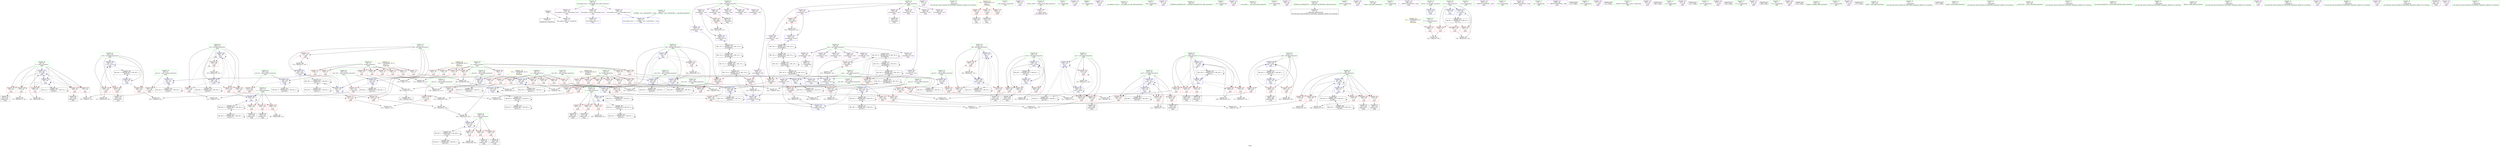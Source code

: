 digraph "SVFG" {
	label="SVFG";

	Node0x5623252aaf90 [shape=record,color=grey,label="{NodeID: 0\nNullPtr}"];
	Node0x5623252aaf90 -> Node0x5623252f5dc0[style=solid];
	Node0x5623252aaf90 -> Node0x562325302460[style=solid];
	Node0x562325302e20 [shape=record,color=blue,label="{NodeID: 277\n98\<--280\nk\<--inc38\nmain\n}"];
	Node0x562325302e20 -> Node0x5623252f7210[style=dashed];
	Node0x562325302e20 -> Node0x5623252f72e0[style=dashed];
	Node0x562325302e20 -> Node0x5623252f73b0[style=dashed];
	Node0x562325302e20 -> Node0x5623252f7480[style=dashed];
	Node0x562325302e20 -> Node0x5623252f7550[style=dashed];
	Node0x562325302e20 -> Node0x562325302a10[style=dashed];
	Node0x562325302e20 -> Node0x562325302e20[style=dashed];
	Node0x562325302e20 -> Node0x56232532f370[style=dashed];
	Node0x5623252f6c60 [shape=record,color=red,label="{NodeID: 194\n224\<--92\n\<--_end_\nmain\n}"];
	Node0x5623252f6c60 -> Node0x56232530da10[style=solid];
	Node0x5623252b0640 [shape=record,color=purple,label="{NodeID: 111\n156\<--18\n\<--.str.4\nmain\n}"];
	Node0x5623252af230 [shape=record,color=green,label="{NodeID: 28\n511\<--1\n\<--dummyObj\nCan only get source location for instruction, argument, global var or function.}"];
	Node0x562325342470 [shape=record,color=black,label="{NodeID: 554\nMR_42V_2 = PHI(MR_42V_3, MR_42V_1, )\npts\{115 \}\n}"];
	Node0x562325342470 -> Node0x56232533b170[style=dashed];
	Node0x562325342470 -> Node0x562325342470[style=dashed];
	Node0x5623252fd300 [shape=record,color=grey,label="{NodeID: 388\n433 = Binary(432, 161, )\n}"];
	Node0x5623252fd300 -> Node0x5623253040d0[style=solid];
	Node0x5623253044e0 [shape=record,color=blue,label="{NodeID: 305\n132\<--472\nj123\<--inc137\nmain\n}"];
	Node0x5623253044e0 -> Node0x5623253011b0[style=dashed];
	Node0x5623253044e0 -> Node0x562325301280[style=dashed];
	Node0x5623253044e0 -> Node0x562325301350[style=dashed];
	Node0x5623253044e0 -> Node0x562325304340[style=dashed];
	Node0x5623253044e0 -> Node0x5623253044e0[style=dashed];
	Node0x5623253044e0 -> Node0x562325345170[style=dashed];
	Node0x5623252f8320 [shape=record,color=red,label="{NodeID: 222\n346\<--114\n\<--u\nmain\n}"];
	Node0x5623252f8320 -> Node0x5623252afa10[style=solid];
	Node0x5623252f9dd0 [shape=record,color=purple,label="{NodeID: 139\n413\<--84\narrayidx107\<--cnt0\nmain\n}"];
	Node0x5623252f9dd0 -> Node0x562325302050[style=solid];
	Node0x5623252f4bc0 [shape=record,color=green,label="{NodeID: 56\n110\<--111\nk58\<--k58_field_insensitive\nmain\n}"];
	Node0x5623252f4bc0 -> Node0x5623252f7f10[style=solid];
	Node0x5623252f4bc0 -> Node0x5623252f7fe0[style=solid];
	Node0x5623252f4bc0 -> Node0x5623252f80b0[style=solid];
	Node0x5623252f4bc0 -> Node0x5623253033d0[style=solid];
	Node0x5623252f4bc0 -> Node0x562325303a50[style=solid];
	Node0x56232530d710 [shape=record,color=grey,label="{NodeID: 416\n353 = Binary(352, 161, )\n}"];
	Node0x56232530d710 -> Node0x5623253038b0[style=solid];
	Node0x562325301830 [shape=record,color=red,label="{NodeID: 250\n492\<--140\n\<--j147\nmain\n}"];
	Node0x562325301830 -> Node0x56232530e310[style=solid];
	Node0x5623252fb490 [shape=record,color=red,label="{NodeID: 167\n437\<--76\n\<--a\nmain\n}"];
	Node0x5623252fb490 -> Node0x562325304270[style=solid];
	Node0x5623252f6100 [shape=record,color=black,label="{NodeID: 84\n155\<--152\ncall1\<--\nmain\n}"];
	Node0x5623252f2890 [shape=record,color=green,label="{NodeID: 1\n7\<--1\n__dso_handle\<--dummyObj\nGlob }"];
	Node0x562325302ef0 [shape=record,color=blue,label="{NodeID: 278\n94\<--285\nj\<--inc40\nmain\n}"];
	Node0x562325302ef0 -> Node0x5623252f6d30[style=dashed];
	Node0x562325302ef0 -> Node0x5623252f6e00[style=dashed];
	Node0x562325302ef0 -> Node0x5623252f6ed0[style=dashed];
	Node0x562325302ef0 -> Node0x5623252f6fa0[style=dashed];
	Node0x562325302ef0 -> Node0x5623252f7070[style=dashed];
	Node0x562325302ef0 -> Node0x562325302870[style=dashed];
	Node0x562325302ef0 -> Node0x562325302ef0[style=dashed];
	Node0x562325302ef0 -> Node0x56232533f270[style=dashed];
	Node0x5623252f6d30 [shape=record,color=red,label="{NodeID: 195\n231\<--94\n\<--j\nmain\n}"];
	Node0x5623252f6d30 -> Node0x56232530db90[style=solid];
	Node0x5623252b0710 [shape=record,color=purple,label="{NodeID: 112\n168\<--20\n\<--.str.5\nmain\n}"];
	Node0x5623252af300 [shape=record,color=green,label="{NodeID: 29\n4\<--6\n_ZStL8__ioinit\<--_ZStL8__ioinit_field_insensitive\nGlob }"];
	Node0x5623252af300 -> Node0x5623252b0230[style=solid];
	Node0x562325342970 [shape=record,color=black,label="{NodeID: 555\nMR_44V_2 = PHI(MR_44V_3, MR_44V_1, )\npts\{117 \}\n}"];
	Node0x562325342970 -> Node0x56232533b670[style=dashed];
	Node0x562325342970 -> Node0x562325342970[style=dashed];
	Node0x5623252fd480 [shape=record,color=grey,label="{NodeID: 389\n521 = Binary(520, 161, )\n}"];
	Node0x5623252fd480 -> Node0x562325304a90[style=solid];
	Node0x5623253045b0 [shape=record,color=blue,label="{NodeID: 306\n128\<--477\ni118\<--inc140\nmain\n}"];
	Node0x5623253045b0 -> Node0x562325300e70[style=dashed];
	Node0x5623253045b0 -> Node0x562325300f40[style=dashed];
	Node0x5623253045b0 -> Node0x562325301010[style=dashed];
	Node0x5623253045b0 -> Node0x5623253045b0[style=dashed];
	Node0x5623253045b0 -> Node0x562325344770[style=dashed];
	Node0x5623252f83f0 [shape=record,color=red,label="{NodeID: 223\n364\<--114\n\<--u\nmain\n}"];
	Node0x5623252f83f0 -> Node0x56232530d110[style=solid];
	Node0x5623252f9ea0 [shape=record,color=purple,label="{NodeID: 140\n202\<--86\narraydecay7\<--cnt1\nmain\n}"];
	Node0x5623252f9ea0 -> Node0x5623252f62a0[style=solid];
	Node0x5623252f4c50 [shape=record,color=green,label="{NodeID: 57\n112\<--113\n_end_59\<--_end_59_field_insensitive\nmain\n}"];
	Node0x5623252f4c50 -> Node0x5623252f8180[style=solid];
	Node0x5623252f4c50 -> Node0x5623253034a0[style=solid];
	Node0x56232530d890 [shape=record,color=grey,label="{NodeID: 417\n450 = cmp(448, 449, )\n}"];
	Node0x562325301900 [shape=record,color=red,label="{NodeID: 251\n499\<--140\n\<--j147\nmain\n}"];
	Node0x562325301900 -> Node0x5623252b0160[style=solid];
	Node0x5623252fb560 [shape=record,color=red,label="{NodeID: 168\n175\<--78\n\<--b\nmain\n}"];
	Node0x5623252fb560 -> Node0x56232530f210[style=solid];
	Node0x5623252f61d0 [shape=record,color=black,label="{NodeID: 85\n196\<--195\n\<--arraydecay\nmain\n}"];
	Node0x5623252aa090 [shape=record,color=green,label="{NodeID: 2\n8\<--1\n.str\<--dummyObj\nGlob }"];
	Node0x562325302fc0 [shape=record,color=blue,label="{NodeID: 279\n90\<--290\ni\<--inc43\nmain\n}"];
	Node0x562325302fc0 -> Node0x5623252fc670[style=dashed];
	Node0x562325302fc0 -> Node0x5623252fc740[style=dashed];
	Node0x562325302fc0 -> Node0x5623252fc810[style=dashed];
	Node0x562325302fc0 -> Node0x5623252f6ac0[style=dashed];
	Node0x562325302fc0 -> Node0x5623252f6b90[style=dashed];
	Node0x562325302fc0 -> Node0x562325302fc0[style=dashed];
	Node0x562325302fc0 -> Node0x56232533e870[style=dashed];
	Node0x5623252f6e00 [shape=record,color=red,label="{NodeID: 196\n246\<--94\n\<--j\nmain\n}"];
	Node0x5623252f6e00 -> Node0x5623252f6510[style=solid];
	Node0x5623252b07e0 [shape=record,color=purple,label="{NodeID: 113\n172\<--22\n\<--.str.6\nmain\n}"];
	Node0x5623252af3d0 [shape=record,color=green,label="{NodeID: 30\n40\<--44\nllvm.global_ctors\<--llvm.global_ctors_field_insensitive\nGlob }"];
	Node0x5623252af3d0 -> Node0x5623252f9680[style=solid];
	Node0x5623252af3d0 -> Node0x5623252f9750[style=solid];
	Node0x5623252af3d0 -> Node0x5623252f9820[style=solid];
	Node0x562325342e70 [shape=record,color=black,label="{NodeID: 556\nMR_46V_2 = PHI(MR_46V_3, MR_46V_1, )\npts\{119 \}\n}"];
	Node0x562325342e70 -> Node0x56232533bb70[style=dashed];
	Node0x562325342e70 -> Node0x562325342e70[style=dashed];
	Node0x5623252fd600 [shape=record,color=grey,label="{NodeID: 390\n280 = Binary(279, 161, )\n}"];
	Node0x5623252fd600 -> Node0x562325302e20[style=solid];
	Node0x562325304680 [shape=record,color=blue,label="{NodeID: 307\n136\<--145\ni142\<--\nmain\n}"];
	Node0x562325304680 -> Node0x5623253014f0[style=dashed];
	Node0x562325304680 -> Node0x5623253015c0[style=dashed];
	Node0x562325304680 -> Node0x562325301690[style=dashed];
	Node0x562325304680 -> Node0x562325304a90[style=dashed];
	Node0x562325304680 -> Node0x562325345b70[style=dashed];
	Node0x5623252f84c0 [shape=record,color=red,label="{NodeID: 224\n340\<--116\n\<--v\nmain\n}"];
	Node0x5623252f84c0 -> Node0x5623252f69f0[style=solid];
	Node0x5623252f9f70 [shape=record,color=purple,label="{NodeID: 141\n254\<--86\narrayidx26\<--cnt1\nmain\n}"];
	Node0x5623252f4ce0 [shape=record,color=green,label="{NodeID: 58\n114\<--115\nu\<--u_field_insensitive\nmain\n}"];
	Node0x5623252f4ce0 -> Node0x5623252f8250[style=solid];
	Node0x5623252f4ce0 -> Node0x5623252f8320[style=solid];
	Node0x5623252f4ce0 -> Node0x5623252f83f0[style=solid];
	Node0x5623252f4ce0 -> Node0x562325303570[style=solid];
	Node0x56232530da10 [shape=record,color=grey,label="{NodeID: 418\n225 = cmp(223, 224, )\n}"];
	Node0x5623253019d0 [shape=record,color=red,label="{NodeID: 252\n515\<--140\n\<--j147\nmain\n}"];
	Node0x5623253019d0 -> Node0x5623252fce80[style=solid];
	Node0x5623252fb630 [shape=record,color=red,label="{NodeID: 169\n178\<--78\n\<--b\nmain\n}"];
	Node0x5623252fb630 -> Node0x56232530e610[style=solid];
	Node0x5623252f62a0 [shape=record,color=black,label="{NodeID: 86\n203\<--202\n\<--arraydecay7\nmain\n}"];
	Node0x5623252a96a0 [shape=record,color=green,label="{NodeID: 3\n10\<--1\n.str.1\<--dummyObj\nGlob }"];
	Node0x562325303090 [shape=record,color=blue,label="{NodeID: 280\n102\<--145\ni48\<--\nmain\n}"];
	Node0x562325303090 -> Node0x5623252f76f0[style=dashed];
	Node0x562325303090 -> Node0x5623252f77c0[style=dashed];
	Node0x562325303090 -> Node0x5623252f7890[style=dashed];
	Node0x562325303090 -> Node0x5623252f7960[style=dashed];
	Node0x562325303090 -> Node0x562325303bf0[style=dashed];
	Node0x562325303090 -> Node0x562325340670[style=dashed];
	Node0x5623252f6ed0 [shape=record,color=red,label="{NodeID: 197\n261\<--94\n\<--j\nmain\n}"];
	Node0x5623252f6ed0 -> Node0x5623252f6780[style=solid];
	Node0x5623252b08b0 [shape=record,color=purple,label="{NodeID: 114\n186\<--24\n\<--.str.7\nmain\n}"];
	Node0x5623252af4a0 [shape=record,color=green,label="{NodeID: 31\n45\<--46\n__cxx_global_var_init\<--__cxx_global_var_init_field_insensitive\n}"];
	Node0x562325343370 [shape=record,color=black,label="{NodeID: 557\nMR_48V_2 = PHI(MR_48V_4, MR_48V_1, )\npts\{121 \}\n}"];
	Node0x562325343370 -> Node0x562325303cc0[style=dashed];
	Node0x5623252fd780 [shape=record,color=grey,label="{NodeID: 391\n335 = Binary(333, 334, )\n}"];
	Node0x5623252fd780 -> Node0x562325303710[style=solid];
	Node0x562325304750 [shape=record,color=blue,label="{NodeID: 308\n138\<--481\n_end_143\<--\nmain\n}"];
	Node0x562325304750 -> Node0x562325301760[style=dashed];
	Node0x562325304750 -> Node0x562325346070[style=dashed];
	Node0x5623252f8590 [shape=record,color=red,label="{NodeID: 225\n355\<--116\n\<--v\nmain\n}"];
	Node0x5623252f8590 -> Node0x5623252afbb0[style=solid];
	Node0x5623252fa040 [shape=record,color=purple,label="{NodeID: 142\n257\<--86\narrayidx28\<--cnt1\nmain\n}"];
	Node0x5623252fa040 -> Node0x562325301c40[style=solid];
	Node0x5623252fa040 -> Node0x562325302c80[style=solid];
	Node0x5623252f4d70 [shape=record,color=green,label="{NodeID: 59\n116\<--117\nv\<--v_field_insensitive\nmain\n}"];
	Node0x5623252f4d70 -> Node0x5623252f84c0[style=solid];
	Node0x5623252f4d70 -> Node0x5623252f8590[style=solid];
	Node0x5623252f4d70 -> Node0x5623252f8660[style=solid];
	Node0x5623252f4d70 -> Node0x562325303640[style=solid];
	Node0x56232530db90 [shape=record,color=grey,label="{NodeID: 419\n233 = cmp(231, 232, )\n}"];
	Node0x562325301aa0 [shape=record,color=red,label="{NodeID: 253\n493\<--142\n\<--_end_148\nmain\n}"];
	Node0x562325301aa0 -> Node0x56232530e310[style=solid];
	Node0x5623252fb700 [shape=record,color=red,label="{NodeID: 170\n213\<--78\n\<--b\nmain\n}"];
	Node0x5623252fb700 -> Node0x5623252fdc00[style=solid];
	Node0x5623252f6370 [shape=record,color=black,label="{NodeID: 87\n206\<--205\n\<--arraydecay8\nmain\n}"];
	Node0x5623252ab130 [shape=record,color=green,label="{NodeID: 4\n12\<--1\nstdin\<--dummyObj\nGlob }"];
	Node0x562325303160 [shape=record,color=blue,label="{NodeID: 281\n104\<--302\n_end_49\<--\nmain\n}"];
	Node0x562325303160 -> Node0x5623252f7a30[style=dashed];
	Node0x562325303160 -> Node0x562325340b70[style=dashed];
	Node0x5623252f6fa0 [shape=record,color=red,label="{NodeID: 198\n272\<--94\n\<--j\nmain\n}"];
	Node0x5623252f6fa0 -> Node0x5623252fe200[style=solid];
	Node0x5623252b0980 [shape=record,color=purple,label="{NodeID: 115\n187\<--26\n\<--.str.8\nmain\n}"];
	Node0x5623252af570 [shape=record,color=green,label="{NodeID: 32\n49\<--50\n_ZNSt8ios_base4InitC1Ev\<--_ZNSt8ios_base4InitC1Ev_field_insensitive\n}"];
	Node0x562325343870 [shape=record,color=black,label="{NodeID: 558\nMR_50V_2 = PHI(MR_50V_3, MR_50V_1, )\npts\{123 \}\n}"];
	Node0x562325343870 -> Node0x562325303d90[style=dashed];
	Node0x5623252fd900 [shape=record,color=grey,label="{NodeID: 392\n216 = Binary(214, 215, )\n}"];
	Node0x562325304820 [shape=record,color=blue,label="{NodeID: 309\n140\<--145\nj147\<--\nmain\n}"];
	Node0x562325304820 -> Node0x562325301830[style=dashed];
	Node0x562325304820 -> Node0x562325301900[style=dashed];
	Node0x562325304820 -> Node0x5623253019d0[style=dashed];
	Node0x562325304820 -> Node0x562325304820[style=dashed];
	Node0x562325304820 -> Node0x5623253049c0[style=dashed];
	Node0x562325304820 -> Node0x562325346570[style=dashed];
	Node0x5623252f8660 [shape=record,color=red,label="{NodeID: 226\n366\<--116\n\<--v\nmain\n}"];
	Node0x5623252f8660 -> Node0x5623252fe080[style=solid];
	Node0x5623252fa110 [shape=record,color=purple,label="{NodeID: 143\n348\<--86\narrayidx71\<--cnt1\nmain\n}"];
	Node0x5623252f4e00 [shape=record,color=green,label="{NodeID: 60\n118\<--119\nw\<--w_field_insensitive\nmain\n}"];
	Node0x5623252f4e00 -> Node0x5623252f8730[style=solid];
	Node0x5623252f4e00 -> Node0x5623252f8800[style=solid];
	Node0x5623252f4e00 -> Node0x5623252f88d0[style=solid];
	Node0x5623252f4e00 -> Node0x562325303710[style=solid];
	Node0x56232530dd10 [shape=record,color=grey,label="{NodeID: 420\n323 = cmp(321, 322, )\n}"];
	Node0x562325301b70 [shape=record,color=red,label="{NodeID: 254\n249\<--248\n\<--arrayidx24\nmain\n}"];
	Node0x562325301b70 -> Node0x5623252fda80[style=solid];
	Node0x5623252fb7d0 [shape=record,color=red,label="{NodeID: 171\n228\<--78\n\<--b\nmain\n}"];
	Node0x5623252fb7d0 -> Node0x562325302940[style=solid];
	Node0x5623252f6440 [shape=record,color=black,label="{NodeID: 88\n244\<--243\nidxprom\<--\nmain\n}"];
	Node0x5623252af800 [shape=record,color=green,label="{NodeID: 5\n13\<--1\n.str.2\<--dummyObj\nGlob }"];
	Node0x56232533b170 [shape=record,color=black,label="{NodeID: 531\nMR_42V_5 = PHI(MR_42V_6, MR_42V_4, )\npts\{115 \}\n}"];
	Node0x56232533b170 -> Node0x562325303570[style=dashed];
	Node0x56232533b170 -> Node0x56232533b170[style=dashed];
	Node0x56232533b170 -> Node0x562325342470[style=dashed];
	Node0x562325303230 [shape=record,color=blue,label="{NodeID: 282\n106\<--145\nj53\<--\nmain\n}"];
	Node0x562325303230 -> Node0x5623252f7b00[style=dashed];
	Node0x562325303230 -> Node0x5623252f7bd0[style=dashed];
	Node0x562325303230 -> Node0x5623252f7ca0[style=dashed];
	Node0x562325303230 -> Node0x5623252f7d70[style=dashed];
	Node0x562325303230 -> Node0x562325303230[style=dashed];
	Node0x562325303230 -> Node0x562325303b20[style=dashed];
	Node0x562325303230 -> Node0x562325341070[style=dashed];
	Node0x5623252f7070 [shape=record,color=red,label="{NodeID: 199\n284\<--94\n\<--j\nmain\n}"];
	Node0x5623252f7070 -> Node0x5623252fdd80[style=solid];
	Node0x5623252f8b20 [shape=record,color=purple,label="{NodeID: 116\n420\<--26\n\<--.str.8\nmain\n}"];
	Node0x5623252af640 [shape=record,color=green,label="{NodeID: 33\n55\<--56\n__cxa_atexit\<--__cxa_atexit_field_insensitive\n}"];
	Node0x562325343d70 [shape=record,color=black,label="{NodeID: 559\nMR_52V_2 = PHI(MR_52V_3, MR_52V_1, )\npts\{125 \}\n}"];
	Node0x562325343d70 -> Node0x562325303e60[style=dashed];
	Node0x562325343d70 -> Node0x562325343d70[style=dashed];
	Node0x5623252fda80 [shape=record,color=grey,label="{NodeID: 393\n250 = Binary(249, 161, )\n}"];
	Node0x5623252fda80 -> Node0x562325302bb0[style=solid];
	Node0x5623253048f0 [shape=record,color=blue,label="{NodeID: 310\n142\<--489\n_end_148\<--\nmain\n}"];
	Node0x5623253048f0 -> Node0x562325301aa0[style=dashed];
	Node0x5623253048f0 -> Node0x5623253048f0[style=dashed];
	Node0x5623253048f0 -> Node0x562325346a70[style=dashed];
	Node0x5623252f8730 [shape=record,color=red,label="{NodeID: 227\n349\<--118\n\<--w\nmain\n}"];
	Node0x5623252f8730 -> Node0x5623252afae0[style=solid];
	Node0x5623252fa1e0 [shape=record,color=purple,label="{NodeID: 144\n351\<--86\narrayidx73\<--cnt1\nmain\n}"];
	Node0x5623252fa1e0 -> Node0x562325301eb0[style=solid];
	Node0x5623252fa1e0 -> Node0x5623253038b0[style=solid];
	Node0x5623252f4e90 [shape=record,color=green,label="{NodeID: 61\n120\<--121\ni94\<--i94_field_insensitive\nmain\n}"];
	Node0x5623252f4e90 -> Node0x5623252f89a0[style=solid];
	Node0x5623252f4e90 -> Node0x562325300900[style=solid];
	Node0x5623252f4e90 -> Node0x562325300990[style=solid];
	Node0x5623252f4e90 -> Node0x562325303cc0[style=solid];
	Node0x5623252f4e90 -> Node0x5623253040d0[style=solid];
	Node0x56232530de90 [shape=record,color=grey,label="{NodeID: 421\n504 = cmp(502, 503, )\n}"];
	Node0x562325301c40 [shape=record,color=red,label="{NodeID: 255\n258\<--257\n\<--arrayidx28\nmain\n}"];
	Node0x562325301c40 -> Node0x56232530d290[style=solid];
	Node0x5623252fb8a0 [shape=record,color=red,label="{NodeID: 172\n295\<--78\n\<--b\nmain\n}"];
	Node0x5623252fb8a0 -> Node0x56232530d410[style=solid];
	Node0x5623252f6510 [shape=record,color=black,label="{NodeID: 89\n247\<--246\nidxprom23\<--\nmain\n}"];
	Node0x5623252af890 [shape=record,color=green,label="{NodeID: 6\n15\<--1\n.str.3\<--dummyObj\nGlob }"];
	Node0x56232533b670 [shape=record,color=black,label="{NodeID: 532\nMR_44V_5 = PHI(MR_44V_6, MR_44V_4, )\npts\{117 \}\n}"];
	Node0x56232533b670 -> Node0x562325303640[style=dashed];
	Node0x56232533b670 -> Node0x56232533b670[style=dashed];
	Node0x56232533b670 -> Node0x562325342970[style=dashed];
	Node0x562325303300 [shape=record,color=blue,label="{NodeID: 283\n108\<--310\n_end_54\<--\nmain\n}"];
	Node0x562325303300 -> Node0x5623252f7e40[style=dashed];
	Node0x562325303300 -> Node0x562325303300[style=dashed];
	Node0x562325303300 -> Node0x562325341570[style=dashed];
	Node0x5623252f7140 [shape=record,color=red,label="{NodeID: 200\n232\<--96\n\<--_end_15\nmain\n}"];
	Node0x5623252f7140 -> Node0x56232530db90[style=solid];
	Node0x5623252f8bf0 [shape=record,color=purple,label="{NodeID: 117\n464\<--26\n\<--.str.8\nmain\n}"];
	Node0x5623252b1860 [shape=record,color=green,label="{NodeID: 34\n54\<--60\n_ZNSt8ios_base4InitD1Ev\<--_ZNSt8ios_base4InitD1Ev_field_insensitive\n}"];
	Node0x5623252b1860 -> Node0x5623252f5e90[style=solid];
	Node0x562325344270 [shape=record,color=black,label="{NodeID: 560\nMR_54V_2 = PHI(MR_54V_3, MR_54V_1, )\npts\{127 \}\n}"];
	Node0x562325344270 -> Node0x562325303f30[style=dashed];
	Node0x562325344270 -> Node0x562325344270[style=dashed];
	Node0x5623252fdc00 [shape=record,color=grey,label="{NodeID: 394\n214 = Binary(212, 213, )\n}"];
	Node0x5623252fdc00 -> Node0x5623252fd900[style=solid];
	Node0x5623253049c0 [shape=record,color=blue,label="{NodeID: 311\n140\<--516\nj147\<--inc161\nmain\n}"];
	Node0x5623253049c0 -> Node0x562325301830[style=dashed];
	Node0x5623253049c0 -> Node0x562325301900[style=dashed];
	Node0x5623253049c0 -> Node0x5623253019d0[style=dashed];
	Node0x5623253049c0 -> Node0x562325304820[style=dashed];
	Node0x5623253049c0 -> Node0x5623253049c0[style=dashed];
	Node0x5623253049c0 -> Node0x562325346570[style=dashed];
	Node0x5623252f8800 [shape=record,color=red,label="{NodeID: 228\n358\<--118\n\<--w\nmain\n}"];
	Node0x5623252f8800 -> Node0x5623252afc80[style=solid];
	Node0x5623252fa2b0 [shape=record,color=purple,label="{NodeID: 145\n454\<--86\narrayidx129\<--cnt1\nmain\n}"];
	Node0x5623252f4f20 [shape=record,color=green,label="{NodeID: 62\n122\<--123\n_end_95\<--_end_95_field_insensitive\nmain\n}"];
	Node0x5623252f4f20 -> Node0x562325300a60[style=solid];
	Node0x5623252f4f20 -> Node0x562325303d90[style=solid];
	Node0x56232530e010 [shape=record,color=grey,label="{NodeID: 422\n442 = cmp(440, 441, )\n}"];
	Node0x562325301d10 [shape=record,color=red,label="{NodeID: 256\n267\<--266\n\<--arrayidx33\nmain\n}"];
	Node0x562325301d10 -> Node0x5623252fe680[style=solid];
	Node0x5623252fb970 [shape=record,color=red,label="{NodeID: 173\n310\<--78\n\<--b\nmain\n}"];
	Node0x5623252fb970 -> Node0x562325303300[style=solid];
	Node0x5623252f65e0 [shape=record,color=black,label="{NodeID: 90\n253\<--252\nidxprom25\<--\nmain\n}"];
	Node0x5623252af920 [shape=record,color=green,label="{NodeID: 7\n17\<--1\nstdout\<--dummyObj\nGlob }"];
	Node0x56232533bb70 [shape=record,color=black,label="{NodeID: 533\nMR_46V_5 = PHI(MR_46V_6, MR_46V_4, )\npts\{119 \}\n}"];
	Node0x56232533bb70 -> Node0x562325303710[style=dashed];
	Node0x56232533bb70 -> Node0x56232533bb70[style=dashed];
	Node0x56232533bb70 -> Node0x562325342e70[style=dashed];
	Node0x5623253033d0 [shape=record,color=blue,label="{NodeID: 284\n110\<--145\nk58\<--\nmain\n}"];
	Node0x5623253033d0 -> Node0x5623252f7f10[style=dashed];
	Node0x5623253033d0 -> Node0x5623252f7fe0[style=dashed];
	Node0x5623253033d0 -> Node0x5623252f80b0[style=dashed];
	Node0x5623253033d0 -> Node0x5623253033d0[style=dashed];
	Node0x5623253033d0 -> Node0x562325303a50[style=dashed];
	Node0x5623253033d0 -> Node0x562325335c70[style=dashed];
	Node0x5623252f7210 [shape=record,color=red,label="{NodeID: 201\n239\<--98\n\<--k\nmain\n}"];
	Node0x5623252f7210 -> Node0x56232530f090[style=solid];
	Node0x5623252f8cc0 [shape=record,color=purple,label="{NodeID: 118\n508\<--26\n\<--.str.8\nmain\n}"];
	Node0x5623252b1930 [shape=record,color=green,label="{NodeID: 35\n67\<--68\nmain\<--main_field_insensitive\n}"];
	Node0x562325344770 [shape=record,color=black,label="{NodeID: 561\nMR_56V_2 = PHI(MR_56V_4, MR_56V_1, )\npts\{129 \}\n}"];
	Node0x562325344770 -> Node0x5623253041a0[style=dashed];
	Node0x5623252fdd80 [shape=record,color=grey,label="{NodeID: 395\n285 = Binary(284, 161, )\n}"];
	Node0x5623252fdd80 -> Node0x562325302ef0[style=solid];
	Node0x562325304a90 [shape=record,color=blue,label="{NodeID: 312\n136\<--521\ni142\<--inc164\nmain\n}"];
	Node0x562325304a90 -> Node0x5623253014f0[style=dashed];
	Node0x562325304a90 -> Node0x5623253015c0[style=dashed];
	Node0x562325304a90 -> Node0x562325301690[style=dashed];
	Node0x562325304a90 -> Node0x562325304a90[style=dashed];
	Node0x562325304a90 -> Node0x562325345b70[style=dashed];
	Node0x5623252f88d0 [shape=record,color=red,label="{NodeID: 229\n368\<--118\n\<--w\nmain\n}"];
	Node0x5623252f88d0 -> Node0x5623252fdf00[style=solid];
	Node0x5623252fa380 [shape=record,color=purple,label="{NodeID: 146\n457\<--86\narrayidx131\<--cnt1\nmain\n}"];
	Node0x5623252fa380 -> Node0x562325302120[style=solid];
	Node0x5623252f4ff0 [shape=record,color=green,label="{NodeID: 63\n124\<--125\nj99\<--j99_field_insensitive\nmain\n}"];
	Node0x5623252f4ff0 -> Node0x562325300b30[style=solid];
	Node0x5623252f4ff0 -> Node0x562325300c00[style=solid];
	Node0x5623252f4ff0 -> Node0x562325300cd0[style=solid];
	Node0x5623252f4ff0 -> Node0x562325303e60[style=solid];
	Node0x5623252f4ff0 -> Node0x562325304000[style=solid];
	Node0x56232530e190 [shape=record,color=grey,label="{NodeID: 423\n398 = cmp(396, 397, )\n}"];
	Node0x562325301de0 [shape=record,color=red,label="{NodeID: 257\n343\<--342\n\<--arrayidx68\nmain\n}"];
	Node0x562325301de0 -> Node0x56232530c990[style=solid];
	Node0x5623252fba40 [shape=record,color=red,label="{NodeID: 174\n401\<--78\n\<--b\nmain\n}"];
	Node0x5623252fba40 -> Node0x562325303f30[style=solid];
	Node0x5623252f66b0 [shape=record,color=black,label="{NodeID: 91\n256\<--255\nidxprom27\<--\nmain\n}"];
	Node0x5623252a9790 [shape=record,color=green,label="{NodeID: 8\n18\<--1\n.str.4\<--dummyObj\nGlob }"];
	Node0x56232533c070 [shape=record,color=black,label="{NodeID: 534\nMR_72V_9 = PHI(MR_72V_10, MR_72V_8, )\npts\{850000 \}\n}"];
	Node0x56232533c070 -> Node0x562325301de0[style=dashed];
	Node0x56232533c070 -> Node0x562325302050[style=dashed];
	Node0x56232533c070 -> Node0x5623253037e0[style=dashed];
	Node0x56232533c070 -> Node0x56232533c070[style=dashed];
	Node0x56232533c070 -> Node0x562325346f70[style=dashed];
	Node0x5623253034a0 [shape=record,color=blue,label="{NodeID: 285\n112\<--318\n_end_59\<--\nmain\n}"];
	Node0x5623253034a0 -> Node0x5623252f8180[style=dashed];
	Node0x5623253034a0 -> Node0x5623253034a0[style=dashed];
	Node0x5623253034a0 -> Node0x562325336170[style=dashed];
	Node0x5623252f72e0 [shape=record,color=red,label="{NodeID: 202\n255\<--98\n\<--k\nmain\n}"];
	Node0x5623252f72e0 -> Node0x5623252f66b0[style=solid];
	Node0x5623252f8d90 [shape=record,color=purple,label="{NodeID: 119\n188\<--28\n\<--__PRETTY_FUNCTION__.main\nmain\n}"];
	Node0x5623252b1a00 [shape=record,color=green,label="{NodeID: 36\n70\<--71\nretval\<--retval_field_insensitive\nmain\n}"];
	Node0x5623252b1a00 -> Node0x562325302530[style=solid];
	Node0x562325344c70 [shape=record,color=black,label="{NodeID: 562\nMR_58V_2 = PHI(MR_58V_3, MR_58V_1, )\npts\{131 \}\n}"];
	Node0x562325344c70 -> Node0x562325304270[style=dashed];
	Node0x5623252fdf00 [shape=record,color=grey,label="{NodeID: 396\n369 = Binary(368, 161, )\n}"];
	Node0x562325304b60 [shape=record,color=blue,label="{NodeID: 313\n74\<--526\ncc\<--inc167\nmain\n}"];
	Node0x562325304b60 -> Node0x56232533e370[style=dashed];
	Node0x5623252f89a0 [shape=record,color=red,label="{NodeID: 230\n396\<--120\n\<--i94\nmain\n}"];
	Node0x5623252f89a0 -> Node0x56232530e190[style=solid];
	Node0x5623252fa450 [shape=record,color=purple,label="{NodeID: 147\n205\<--88\narraydecay8\<--cnt2\nmain\n}"];
	Node0x5623252fa450 -> Node0x5623252f6370[style=solid];
	Node0x5623252f50c0 [shape=record,color=green,label="{NodeID: 64\n126\<--127\n_end_100\<--_end_100_field_insensitive\nmain\n}"];
	Node0x5623252f50c0 -> Node0x562325300da0[style=solid];
	Node0x5623252f50c0 -> Node0x562325303f30[style=solid];
	Node0x56232530e310 [shape=record,color=grey,label="{NodeID: 424\n494 = cmp(492, 493, )\n}"];
	Node0x562325301eb0 [shape=record,color=red,label="{NodeID: 258\n352\<--351\n\<--arrayidx73\nmain\n}"];
	Node0x562325301eb0 -> Node0x56232530d710[style=solid];
	Node0x5623252fbb10 [shape=record,color=red,label="{NodeID: 175\n481\<--78\n\<--b\nmain\n}"];
	Node0x5623252fbb10 -> Node0x562325304750[style=solid];
	Node0x5623252f6780 [shape=record,color=black,label="{NodeID: 92\n262\<--261\nidxprom30\<--\nmain\n}"];
	Node0x5623252a9820 [shape=record,color=green,label="{NodeID: 9\n20\<--1\n.str.5\<--dummyObj\nGlob }"];
	Node0x56232533c570 [shape=record,color=black,label="{NodeID: 535\nMR_74V_9 = PHI(MR_74V_10, MR_74V_8, )\npts\{870000 \}\n}"];
	Node0x56232533c570 -> Node0x562325301eb0[style=dashed];
	Node0x56232533c570 -> Node0x562325302120[style=dashed];
	Node0x56232533c570 -> Node0x5623253038b0[style=dashed];
	Node0x56232533c570 -> Node0x56232533c570[style=dashed];
	Node0x56232533c570 -> Node0x562325347470[style=dashed];
	Node0x562325303570 [shape=record,color=blue,label="{NodeID: 286\n114\<--325\nu\<--\nmain\n}"];
	Node0x562325303570 -> Node0x5623252f8250[style=dashed];
	Node0x562325303570 -> Node0x5623252f8320[style=dashed];
	Node0x562325303570 -> Node0x5623252f83f0[style=dashed];
	Node0x562325303570 -> Node0x562325303570[style=dashed];
	Node0x562325303570 -> Node0x56232533b170[style=dashed];
	Node0x5623252f73b0 [shape=record,color=red,label="{NodeID: 203\n264\<--98\n\<--k\nmain\n}"];
	Node0x5623252f73b0 -> Node0x5623252f6850[style=solid];
	Node0x5623252f8e60 [shape=record,color=purple,label="{NodeID: 120\n421\<--28\n\<--__PRETTY_FUNCTION__.main\nmain\n}"];
	Node0x5623252b1ad0 [shape=record,color=green,label="{NodeID: 37\n72\<--73\nT\<--T_field_insensitive\nmain\n}"];
	Node0x5623252b1ad0 -> Node0x5623252fac70[style=solid];
	Node0x562325345170 [shape=record,color=black,label="{NodeID: 563\nMR_60V_2 = PHI(MR_60V_3, MR_60V_1, )\npts\{133 \}\n}"];
	Node0x562325345170 -> Node0x562325304340[style=dashed];
	Node0x562325345170 -> Node0x562325345170[style=dashed];
	Node0x5623252fe080 [shape=record,color=grey,label="{NodeID: 397\n367 = Binary(366, 161, )\n}"];
	Node0x562325300900 [shape=record,color=red,label="{NodeID: 231\n408\<--120\n\<--i94\nmain\n}"];
	Node0x562325300900 -> Node0x5623252afd50[style=solid];
	Node0x5623252fa520 [shape=record,color=purple,label="{NodeID: 148\n263\<--88\narrayidx31\<--cnt2\nmain\n}"];
	Node0x5623252f5190 [shape=record,color=green,label="{NodeID: 65\n128\<--129\ni118\<--i118_field_insensitive\nmain\n}"];
	Node0x5623252f5190 -> Node0x562325300e70[style=solid];
	Node0x5623252f5190 -> Node0x562325300f40[style=solid];
	Node0x5623252f5190 -> Node0x562325301010[style=solid];
	Node0x5623252f5190 -> Node0x5623253041a0[style=solid];
	Node0x5623252f5190 -> Node0x5623253045b0[style=solid];
	Node0x56232530e490 [shape=record,color=grey,label="{NodeID: 425\n165 = cmp(163, 164, )\n}"];
	Node0x562325301f80 [shape=record,color=red,label="{NodeID: 259\n361\<--360\n\<--arrayidx78\nmain\n}"];
	Node0x562325301f80 -> Node0x56232530cf90[style=solid];
	Node0x5623252fbbe0 [shape=record,color=red,label="{NodeID: 176\n179\<--80\n\<--c\nmain\n}"];
	Node0x5623252fbbe0 -> Node0x56232530e610[style=solid];
	Node0x5623252f6850 [shape=record,color=black,label="{NodeID: 93\n265\<--264\nidxprom32\<--\nmain\n}"];
	Node0x5623252a98b0 [shape=record,color=green,label="{NodeID: 10\n22\<--1\n.str.6\<--dummyObj\nGlob }"];
	Node0x56232533ca70 [shape=record,color=black,label="{NodeID: 536\nMR_76V_9 = PHI(MR_76V_10, MR_76V_8, )\npts\{890000 \}\n}"];
	Node0x56232533ca70 -> Node0x562325301f80[style=dashed];
	Node0x56232533ca70 -> Node0x5623253021f0[style=dashed];
	Node0x56232533ca70 -> Node0x562325303980[style=dashed];
	Node0x56232533ca70 -> Node0x56232533ca70[style=dashed];
	Node0x56232533ca70 -> Node0x562325347970[style=dashed];
	Node0x562325303640 [shape=record,color=blue,label="{NodeID: 287\n116\<--327\nv\<--\nmain\n}"];
	Node0x562325303640 -> Node0x5623252f84c0[style=dashed];
	Node0x562325303640 -> Node0x5623252f8590[style=dashed];
	Node0x562325303640 -> Node0x5623252f8660[style=dashed];
	Node0x562325303640 -> Node0x562325303640[style=dashed];
	Node0x562325303640 -> Node0x56232533b670[style=dashed];
	Node0x5623252f7480 [shape=record,color=red,label="{NodeID: 204\n274\<--98\n\<--k\nmain\n}"];
	Node0x5623252f7480 -> Node0x5623252fe800[style=solid];
	Node0x5623252f8f30 [shape=record,color=purple,label="{NodeID: 121\n465\<--28\n\<--__PRETTY_FUNCTION__.main\nmain\n}"];
	Node0x5623252b1ba0 [shape=record,color=green,label="{NodeID: 38\n74\<--75\ncc\<--cc_field_insensitive\nmain\n}"];
	Node0x5623252b1ba0 -> Node0x5623252fad40[style=solid];
	Node0x5623252b1ba0 -> Node0x5623252fae10[style=solid];
	Node0x5623252b1ba0 -> Node0x5623252faee0[style=solid];
	Node0x5623252b1ba0 -> Node0x562325302600[style=solid];
	Node0x5623252b1ba0 -> Node0x562325304b60[style=solid];
	Node0x562325345670 [shape=record,color=black,label="{NodeID: 564\nMR_62V_2 = PHI(MR_62V_3, MR_62V_1, )\npts\{135 \}\n}"];
	Node0x562325345670 -> Node0x562325304410[style=dashed];
	Node0x562325345670 -> Node0x562325345670[style=dashed];
	Node0x5623252fe200 [shape=record,color=grey,label="{NodeID: 398\n273 = Binary(272, 161, )\n}"];
	Node0x562325300990 [shape=record,color=red,label="{NodeID: 232\n432\<--120\n\<--i94\nmain\n}"];
	Node0x562325300990 -> Node0x5623252fd300[style=solid];
	Node0x5623252fa5f0 [shape=record,color=purple,label="{NodeID: 149\n266\<--88\narrayidx33\<--cnt2\nmain\n}"];
	Node0x5623252fa5f0 -> Node0x562325301d10[style=solid];
	Node0x5623252fa5f0 -> Node0x562325302d50[style=solid];
	Node0x5623252f5260 [shape=record,color=green,label="{NodeID: 66\n130\<--131\n_end_119\<--_end_119_field_insensitive\nmain\n}"];
	Node0x5623252f5260 -> Node0x5623253010e0[style=solid];
	Node0x5623252f5260 -> Node0x562325304270[style=solid];
	Node0x56232530e610 [shape=record,color=grey,label="{NodeID: 426\n180 = cmp(178, 179, )\n}"];
	Node0x56232530e610 -> Node0x5623252fc8e0[style=solid];
	Node0x562325302050 [shape=record,color=red,label="{NodeID: 260\n414\<--413\n\<--arrayidx107\nmain\n}"];
	Node0x562325302050 -> Node0x56232530ea90[style=solid];
	Node0x5623252fbcb0 [shape=record,color=red,label="{NodeID: 177\n209\<--80\n\<--c\nmain\n}"];
	Node0x5623252fbcb0 -> Node0x56232530e790[style=solid];
	Node0x5623252f6920 [shape=record,color=black,label="{NodeID: 94\n338\<--337\nidxprom65\<--\nmain\n}"];
	Node0x5623252a9980 [shape=record,color=green,label="{NodeID: 11\n24\<--1\n.str.7\<--dummyObj\nGlob }"];
	Node0x562325303710 [shape=record,color=blue,label="{NodeID: 288\n118\<--335\nw\<--rem\nmain\n}"];
	Node0x562325303710 -> Node0x5623252f8730[style=dashed];
	Node0x562325303710 -> Node0x5623252f8800[style=dashed];
	Node0x562325303710 -> Node0x5623252f88d0[style=dashed];
	Node0x562325303710 -> Node0x562325303710[style=dashed];
	Node0x562325303710 -> Node0x56232533bb70[style=dashed];
	Node0x5623252f7550 [shape=record,color=red,label="{NodeID: 205\n279\<--98\n\<--k\nmain\n}"];
	Node0x5623252f7550 -> Node0x5623252fd600[style=solid];
	Node0x5623252f9000 [shape=record,color=purple,label="{NodeID: 122\n509\<--28\n\<--__PRETTY_FUNCTION__.main\nmain\n}"];
	Node0x5623252b1c70 [shape=record,color=green,label="{NodeID: 39\n76\<--77\na\<--a_field_insensitive\nmain\n}"];
	Node0x5623252b1c70 -> Node0x5623252fafb0[style=solid];
	Node0x5623252b1c70 -> Node0x5623252fb080[style=solid];
	Node0x5623252b1c70 -> Node0x5623252fb150[style=solid];
	Node0x5623252b1c70 -> Node0x5623252fb220[style=solid];
	Node0x5623252b1c70 -> Node0x5623252fb2f0[style=solid];
	Node0x5623252b1c70 -> Node0x5623252fb3c0[style=solid];
	Node0x5623252b1c70 -> Node0x5623252fb490[style=solid];
	Node0x5623253705b0 [shape=record,color=black,label="{NodeID: 648\n173 = PHI()\n}"];
	Node0x562325345b70 [shape=record,color=black,label="{NodeID: 565\nMR_64V_2 = PHI(MR_64V_4, MR_64V_1, )\npts\{137 \}\n}"];
	Node0x562325345b70 -> Node0x562325304680[style=dashed];
	Node0x5623252fe380 [shape=record,color=grey,label="{NodeID: 399\n271 = Binary(270, 161, )\n}"];
	Node0x562325300a60 [shape=record,color=red,label="{NodeID: 233\n397\<--122\n\<--_end_95\nmain\n}"];
	Node0x562325300a60 -> Node0x56232530e190[style=solid];
	Node0x5623252fa6c0 [shape=record,color=purple,label="{NodeID: 150\n357\<--88\narrayidx76\<--cnt2\nmain\n}"];
	Node0x5623252f5330 [shape=record,color=green,label="{NodeID: 67\n132\<--133\nj123\<--j123_field_insensitive\nmain\n}"];
	Node0x5623252f5330 -> Node0x5623253011b0[style=solid];
	Node0x5623252f5330 -> Node0x562325301280[style=solid];
	Node0x5623252f5330 -> Node0x562325301350[style=solid];
	Node0x5623252f5330 -> Node0x562325304340[style=solid];
	Node0x5623252f5330 -> Node0x5623253044e0[style=solid];
	Node0x56232530e790 [shape=record,color=grey,label="{NodeID: 427\n210 = cmp(208, 209, )\n}"];
	Node0x562325302120 [shape=record,color=red,label="{NodeID: 261\n458\<--457\n\<--arrayidx131\nmain\n}"];
	Node0x562325302120 -> Node0x56232530ed90[style=solid];
	Node0x5623252fbd80 [shape=record,color=red,label="{NodeID: 178\n215\<--80\n\<--c\nmain\n}"];
	Node0x5623252fbd80 -> Node0x5623252fd900[style=solid];
	Node0x5623252f69f0 [shape=record,color=black,label="{NodeID: 95\n341\<--340\nidxprom67\<--\nmain\n}"];
	Node0x5623252b1240 [shape=record,color=green,label="{NodeID: 12\n26\<--1\n.str.8\<--dummyObj\nGlob }"];
	Node0x56232533d470 [shape=record,color=black,label="{NodeID: 538\nMR_72V_5 = PHI(MR_72V_6, MR_72V_4, )\npts\{850000 \}\n}"];
	Node0x56232533d470 -> Node0x562325301b70[style=dashed];
	Node0x56232533d470 -> Node0x562325302bb0[style=dashed];
	Node0x56232533d470 -> Node0x56232532fd70[style=dashed];
	Node0x56232533d470 -> Node0x56232533d470[style=dashed];
	Node0x5623253037e0 [shape=record,color=blue,label="{NodeID: 289\n342\<--344\narrayidx68\<--inc69\nmain\n}"];
	Node0x5623253037e0 -> Node0x562325301de0[style=dashed];
	Node0x5623253037e0 -> Node0x5623253037e0[style=dashed];
	Node0x5623253037e0 -> Node0x56232533c070[style=dashed];
	Node0x5623252f7620 [shape=record,color=red,label="{NodeID: 206\n240\<--100\n\<--_end_19\nmain\n}"];
	Node0x5623252f7620 -> Node0x56232530f090[style=solid];
	Node0x5623252f90d0 [shape=record,color=purple,label="{NodeID: 123\n217\<--30\n\<--.str.9\nmain\n}"];
	Node0x5623252b1d40 [shape=record,color=green,label="{NodeID: 40\n78\<--79\nb\<--b_field_insensitive\nmain\n}"];
	Node0x5623252b1d40 -> Node0x5623252fb560[style=solid];
	Node0x5623252b1d40 -> Node0x5623252fb630[style=solid];
	Node0x5623252b1d40 -> Node0x5623252fb700[style=solid];
	Node0x5623252b1d40 -> Node0x5623252fb7d0[style=solid];
	Node0x5623252b1d40 -> Node0x5623252fb8a0[style=solid];
	Node0x5623252b1d40 -> Node0x5623252fb970[style=solid];
	Node0x5623252b1d40 -> Node0x5623252fba40[style=solid];
	Node0x5623252b1d40 -> Node0x5623252fbb10[style=solid];
	Node0x5623253706b0 [shape=record,color=black,label="{NodeID: 649\n52 = PHI()\n}"];
	Node0x562325346070 [shape=record,color=black,label="{NodeID: 566\nMR_66V_2 = PHI(MR_66V_3, MR_66V_1, )\npts\{139 \}\n}"];
	Node0x562325346070 -> Node0x562325304750[style=dashed];
	Node0x5623252fe500 [shape=record,color=grey,label="{NodeID: 400\n374 = Binary(373, 161, )\n}"];
	Node0x5623252fe500 -> Node0x562325303a50[style=solid];
	Node0x562325300b30 [shape=record,color=red,label="{NodeID: 234\n404\<--124\n\<--j99\nmain\n}"];
	Node0x562325300b30 -> Node0x56232530f390[style=solid];
	Node0x5623252fa790 [shape=record,color=purple,label="{NodeID: 151\n360\<--88\narrayidx78\<--cnt2\nmain\n}"];
	Node0x5623252fa790 -> Node0x562325301f80[style=solid];
	Node0x5623252fa790 -> Node0x562325303980[style=solid];
	Node0x5623252f5400 [shape=record,color=green,label="{NodeID: 68\n134\<--135\n_end_124\<--_end_124_field_insensitive\nmain\n}"];
	Node0x5623252f5400 -> Node0x562325301420[style=solid];
	Node0x5623252f5400 -> Node0x562325304410[style=solid];
	Node0x56232530e910 [shape=record,color=grey,label="{NodeID: 428\n307 = cmp(305, 306, )\n}"];
	Node0x5623253021f0 [shape=record,color=red,label="{NodeID: 262\n502\<--501\n\<--arrayidx155\nmain\n}"];
	Node0x5623253021f0 -> Node0x56232530de90[style=solid];
	Node0x5623252fbe50 [shape=record,color=red,label="{NodeID: 179\n236\<--80\n\<--c\nmain\n}"];
	Node0x5623252fbe50 -> Node0x562325302ae0[style=solid];
	Node0x5623252afa10 [shape=record,color=black,label="{NodeID: 96\n347\<--346\nidxprom70\<--\nmain\n}"];
	Node0x5623252b1310 [shape=record,color=green,label="{NodeID: 13\n28\<--1\n__PRETTY_FUNCTION__.main\<--dummyObj\nGlob }"];
	Node0x56232533d970 [shape=record,color=black,label="{NodeID: 539\nMR_74V_5 = PHI(MR_74V_6, MR_74V_4, )\npts\{870000 \}\n}"];
	Node0x56232533d970 -> Node0x562325301c40[style=dashed];
	Node0x56232533d970 -> Node0x562325302c80[style=dashed];
	Node0x56232533d970 -> Node0x562325330270[style=dashed];
	Node0x56232533d970 -> Node0x56232533d970[style=dashed];
	Node0x5623253038b0 [shape=record,color=blue,label="{NodeID: 290\n351\<--353\narrayidx73\<--inc74\nmain\n}"];
	Node0x5623253038b0 -> Node0x562325301eb0[style=dashed];
	Node0x5623253038b0 -> Node0x5623253038b0[style=dashed];
	Node0x5623253038b0 -> Node0x56232533c570[style=dashed];
	Node0x5623252f76f0 [shape=record,color=red,label="{NodeID: 207\n305\<--102\n\<--i48\nmain\n}"];
	Node0x5623252f76f0 -> Node0x56232530e910[style=solid];
	Node0x5623252f91a0 [shape=record,color=purple,label="{NodeID: 124\n299\<--30\n\<--.str.9\nmain\n}"];
	Node0x5623252b1e10 [shape=record,color=green,label="{NodeID: 41\n80\<--81\nc\<--c_field_insensitive\nmain\n}"];
	Node0x5623252b1e10 -> Node0x5623252fbbe0[style=solid];
	Node0x5623252b1e10 -> Node0x5623252fbcb0[style=solid];
	Node0x5623252b1e10 -> Node0x5623252fbd80[style=solid];
	Node0x5623252b1e10 -> Node0x5623252fbe50[style=solid];
	Node0x5623252b1e10 -> Node0x5623252fbf20[style=solid];
	Node0x5623252b1e10 -> Node0x5623252fbff0[style=solid];
	Node0x5623252b1e10 -> Node0x5623252fc0c0[style=solid];
	Node0x5623253707b0 [shape=record,color=black,label="{NodeID: 650\n300 = PHI()\n}"];
	Node0x562325346570 [shape=record,color=black,label="{NodeID: 567\nMR_68V_2 = PHI(MR_68V_3, MR_68V_1, )\npts\{141 \}\n}"];
	Node0x562325346570 -> Node0x562325304820[style=dashed];
	Node0x562325346570 -> Node0x562325346570[style=dashed];
	Node0x5623252fe680 [shape=record,color=grey,label="{NodeID: 401\n268 = Binary(267, 161, )\n}"];
	Node0x5623252fe680 -> Node0x562325302d50[style=solid];
	Node0x562325300c00 [shape=record,color=red,label="{NodeID: 235\n411\<--124\n\<--j99\nmain\n}"];
	Node0x562325300c00 -> Node0x5623252afe20[style=solid];
	Node0x5623252fa860 [shape=record,color=purple,label="{NodeID: 152\n498\<--88\narrayidx153\<--cnt2\nmain\n}"];
	Node0x5623252f54d0 [shape=record,color=green,label="{NodeID: 69\n136\<--137\ni142\<--i142_field_insensitive\nmain\n}"];
	Node0x5623252f54d0 -> Node0x5623253014f0[style=solid];
	Node0x5623252f54d0 -> Node0x5623253015c0[style=solid];
	Node0x5623252f54d0 -> Node0x562325301690[style=solid];
	Node0x5623252f54d0 -> Node0x562325304680[style=solid];
	Node0x5623252f54d0 -> Node0x562325304a90[style=solid];
	Node0x56232530ea90 [shape=record,color=grey,label="{NodeID: 429\n416 = cmp(414, 415, )\n}"];
	Node0x5623253022c0 [shape=record,color=blue,label="{NodeID: 263\n557\<--41\nllvm.global_ctors_0\<--\nGlob }"];
	Node0x5623252fbf20 [shape=record,color=red,label="{NodeID: 180\n334\<--80\n\<--c\nmain\n}"];
	Node0x5623252fbf20 -> Node0x5623252fd780[style=solid];
	Node0x5623252afae0 [shape=record,color=black,label="{NodeID: 97\n350\<--349\nidxprom72\<--\nmain\n}"];
	Node0x5623252b13e0 [shape=record,color=green,label="{NodeID: 14\n30\<--1\n.str.9\<--dummyObj\nGlob }"];
	Node0x56232533de70 [shape=record,color=black,label="{NodeID: 540\nMR_76V_5 = PHI(MR_76V_6, MR_76V_4, )\npts\{890000 \}\n}"];
	Node0x56232533de70 -> Node0x562325301d10[style=dashed];
	Node0x56232533de70 -> Node0x562325302d50[style=dashed];
	Node0x56232533de70 -> Node0x562325330770[style=dashed];
	Node0x56232533de70 -> Node0x56232533de70[style=dashed];
	Node0x562325303980 [shape=record,color=blue,label="{NodeID: 291\n360\<--362\narrayidx78\<--inc79\nmain\n}"];
	Node0x562325303980 -> Node0x562325301f80[style=dashed];
	Node0x562325303980 -> Node0x562325303980[style=dashed];
	Node0x562325303980 -> Node0x56232533ca70[style=dashed];
	Node0x5623252f77c0 [shape=record,color=red,label="{NodeID: 208\n325\<--102\n\<--i48\nmain\n}"];
	Node0x5623252f77c0 -> Node0x562325303570[style=solid];
	Node0x5623252f9270 [shape=record,color=purple,label="{NodeID: 125\n276\<--32\n\<--.str.10\nmain\n}"];
	Node0x5623252b1ee0 [shape=record,color=green,label="{NodeID: 42\n82\<--83\nK\<--K_field_insensitive\nmain\n}"];
	Node0x5623252b1ee0 -> Node0x5623252fc190[style=solid];
	Node0x5623252b1ee0 -> Node0x5623252fc260[style=solid];
	Node0x5623252b1ee0 -> Node0x5623252fc330[style=solid];
	Node0x5623252b1ee0 -> Node0x5623252fc400[style=solid];
	Node0x5623252b1ee0 -> Node0x5623252fc4d0[style=solid];
	Node0x5623252b1ee0 -> Node0x5623252fc5a0[style=solid];
	Node0x5623253708b0 [shape=record,color=black,label="{NodeID: 651\n157 = PHI()\n}"];
	Node0x562325346a70 [shape=record,color=black,label="{NodeID: 568\nMR_70V_2 = PHI(MR_70V_3, MR_70V_1, )\npts\{143 \}\n}"];
	Node0x562325346a70 -> Node0x5623253048f0[style=dashed];
	Node0x562325346a70 -> Node0x562325346a70[style=dashed];
	Node0x5623252fe800 [shape=record,color=grey,label="{NodeID: 402\n275 = Binary(274, 161, )\n}"];
	Node0x562325300cd0 [shape=record,color=red,label="{NodeID: 236\n427\<--124\n\<--j99\nmain\n}"];
	Node0x562325300cd0 -> Node0x5623252fd000[style=solid];
	Node0x5623252fa930 [shape=record,color=purple,label="{NodeID: 153\n501\<--88\narrayidx155\<--cnt2\nmain\n}"];
	Node0x5623252fa930 -> Node0x5623253021f0[style=solid];
	Node0x5623252f55a0 [shape=record,color=green,label="{NodeID: 70\n138\<--139\n_end_143\<--_end_143_field_insensitive\nmain\n}"];
	Node0x5623252f55a0 -> Node0x562325301760[style=solid];
	Node0x5623252f55a0 -> Node0x562325304750[style=solid];
	Node0x56232530ec10 [shape=record,color=grey,label="{NodeID: 430\n315 = cmp(313, 314, )\n}"];
	Node0x562325302390 [shape=record,color=blue,label="{NodeID: 264\n558\<--42\nllvm.global_ctors_1\<--_GLOBAL__sub_I_matthew99_2_1.cpp\nGlob }"];
	Node0x5623252fbff0 [shape=record,color=red,label="{NodeID: 181\n445\<--80\n\<--c\nmain\n}"];
	Node0x5623252fbff0 -> Node0x562325304410[style=solid];
	Node0x5623252afbb0 [shape=record,color=black,label="{NodeID: 98\n356\<--355\nidxprom75\<--\nmain\n}"];
	Node0x5623252b14b0 [shape=record,color=green,label="{NodeID: 15\n32\<--1\n.str.10\<--dummyObj\nGlob }"];
	Node0x56232533e370 [shape=record,color=black,label="{NodeID: 541\nMR_8V_3 = PHI(MR_8V_4, MR_8V_2, )\npts\{75 \}\n}"];
	Node0x56232533e370 -> Node0x5623252fad40[style=dashed];
	Node0x56232533e370 -> Node0x5623252fae10[style=dashed];
	Node0x56232533e370 -> Node0x5623252faee0[style=dashed];
	Node0x56232533e370 -> Node0x562325304b60[style=dashed];
	Node0x562325303a50 [shape=record,color=blue,label="{NodeID: 292\n110\<--374\nk58\<--inc85\nmain\n}"];
	Node0x562325303a50 -> Node0x5623252f7f10[style=dashed];
	Node0x562325303a50 -> Node0x5623252f7fe0[style=dashed];
	Node0x562325303a50 -> Node0x5623252f80b0[style=dashed];
	Node0x562325303a50 -> Node0x5623253033d0[style=dashed];
	Node0x562325303a50 -> Node0x562325303a50[style=dashed];
	Node0x562325303a50 -> Node0x562325335c70[style=dashed];
	Node0x5623252f7890 [shape=record,color=red,label="{NodeID: 209\n329\<--102\n\<--i48\nmain\n}"];
	Node0x5623252f7890 -> Node0x56232530cb10[style=solid];
	Node0x5623252f9340 [shape=record,color=purple,label="{NodeID: 126\n370\<--32\n\<--.str.10\nmain\n}"];
	Node0x5623252b1fb0 [shape=record,color=green,label="{NodeID: 43\n84\<--85\ncnt0\<--cnt0_field_insensitive\nmain\n}"];
	Node0x5623252b1fb0 -> Node0x5623252f98f0[style=solid];
	Node0x5623252b1fb0 -> Node0x5623252f99c0[style=solid];
	Node0x5623252b1fb0 -> Node0x5623252f9a90[style=solid];
	Node0x5623252b1fb0 -> Node0x5623252f9b60[style=solid];
	Node0x5623252b1fb0 -> Node0x5623252f9c30[style=solid];
	Node0x5623252b1fb0 -> Node0x5623252f9d00[style=solid];
	Node0x5623252b1fb0 -> Node0x5623252f9dd0[style=solid];
	Node0x562325370ab0 [shape=record,color=black,label="{NodeID: 652\n169 = PHI()\n}"];
	Node0x562325346f70 [shape=record,color=black,label="{NodeID: 569\nMR_72V_2 = PHI(MR_72V_7, MR_72V_1, )\npts\{850000 \}\n}"];
	Node0x562325346f70 -> Node0x562325302050[style=dashed];
	Node0x562325346f70 -> Node0x56232532fd70[style=dashed];
	Node0x562325346f70 -> Node0x56232533c070[style=dashed];
	Node0x562325346f70 -> Node0x562325346f70[style=dashed];
	Node0x56232530c390 [shape=record,color=grey,label="{NodeID: 403\n379 = Binary(378, 161, )\n}"];
	Node0x56232530c390 -> Node0x562325303b20[style=solid];
	Node0x562325300da0 [shape=record,color=red,label="{NodeID: 237\n405\<--126\n\<--_end_100\nmain\n}"];
	Node0x562325300da0 -> Node0x56232530f390[style=solid];
	Node0x5623252faa00 [shape=record,color=red,label="{NodeID: 154\n146\<--12\n\<--stdin\nmain\n}"];
	Node0x5623252faa00 -> Node0x5623252f6030[style=solid];
	Node0x5623252f5670 [shape=record,color=green,label="{NodeID: 71\n140\<--141\nj147\<--j147_field_insensitive\nmain\n}"];
	Node0x5623252f5670 -> Node0x562325301830[style=solid];
	Node0x5623252f5670 -> Node0x562325301900[style=solid];
	Node0x5623252f5670 -> Node0x5623253019d0[style=solid];
	Node0x5623252f5670 -> Node0x562325304820[style=solid];
	Node0x5623252f5670 -> Node0x5623253049c0[style=solid];
	Node0x562325335c70 [shape=record,color=black,label="{NodeID: 514\nMR_38V_4 = PHI(MR_38V_5, MR_38V_2, )\npts\{111 \}\n}"];
	Node0x562325335c70 -> Node0x5623253033d0[style=dashed];
	Node0x562325335c70 -> Node0x562325335c70[style=dashed];
	Node0x562325335c70 -> Node0x562325341a70[style=dashed];
	Node0x56232530ed90 [shape=record,color=grey,label="{NodeID: 431\n460 = cmp(458, 459, )\n}"];
	Node0x562325302460 [shape=record,color=blue, style = dotted,label="{NodeID: 265\n559\<--3\nllvm.global_ctors_2\<--dummyVal\nGlob }"];
	Node0x5623252fc0c0 [shape=record,color=red,label="{NodeID: 182\n489\<--80\n\<--c\nmain\n}"];
	Node0x5623252fc0c0 -> Node0x5623253048f0[style=solid];
	Node0x5623252afc80 [shape=record,color=black,label="{NodeID: 99\n359\<--358\nidxprom77\<--\nmain\n}"];
	Node0x5623252b1580 [shape=record,color=green,label="{NodeID: 16\n34\<--1\n.str.11\<--dummyObj\nGlob }"];
	Node0x56232533e870 [shape=record,color=black,label="{NodeID: 542\nMR_18V_2 = PHI(MR_18V_6, MR_18V_1, )\npts\{91 \}\n}"];
	Node0x56232533e870 -> Node0x5623253026d0[style=dashed];
	Node0x56232533e870 -> Node0x56232533e870[style=dashed];
	Node0x562325303b20 [shape=record,color=blue,label="{NodeID: 293\n106\<--379\nj53\<--inc88\nmain\n}"];
	Node0x562325303b20 -> Node0x5623252f7b00[style=dashed];
	Node0x562325303b20 -> Node0x5623252f7bd0[style=dashed];
	Node0x562325303b20 -> Node0x5623252f7ca0[style=dashed];
	Node0x562325303b20 -> Node0x5623252f7d70[style=dashed];
	Node0x562325303b20 -> Node0x562325303230[style=dashed];
	Node0x562325303b20 -> Node0x562325303b20[style=dashed];
	Node0x562325303b20 -> Node0x562325341070[style=dashed];
	Node0x5623252f7960 [shape=record,color=red,label="{NodeID: 210\n383\<--102\n\<--i48\nmain\n}"];
	Node0x5623252f7960 -> Node0x56232530c690[style=solid];
	Node0x5623252f9410 [shape=record,color=purple,label="{NodeID: 127\n419\<--34\n\<--.str.11\nmain\n}"];
	Node0x5623252b2080 [shape=record,color=green,label="{NodeID: 44\n86\<--87\ncnt1\<--cnt1_field_insensitive\nmain\n}"];
	Node0x5623252b2080 -> Node0x5623252f9ea0[style=solid];
	Node0x5623252b2080 -> Node0x5623252f9f70[style=solid];
	Node0x5623252b2080 -> Node0x5623252fa040[style=solid];
	Node0x5623252b2080 -> Node0x5623252fa110[style=solid];
	Node0x5623252b2080 -> Node0x5623252fa1e0[style=solid];
	Node0x5623252b2080 -> Node0x5623252fa2b0[style=solid];
	Node0x5623252b2080 -> Node0x5623252fa380[style=solid];
	Node0x562325370b80 [shape=record,color=black,label="{NodeID: 653\n389 = PHI()\n}"];
	Node0x562325347470 [shape=record,color=black,label="{NodeID: 570\nMR_74V_2 = PHI(MR_74V_7, MR_74V_1, )\npts\{870000 \}\n}"];
	Node0x562325347470 -> Node0x562325302120[style=dashed];
	Node0x562325347470 -> Node0x562325330270[style=dashed];
	Node0x562325347470 -> Node0x56232533c570[style=dashed];
	Node0x562325347470 -> Node0x562325347470[style=dashed];
	Node0x56232530c510 [shape=record,color=grey,label="{NodeID: 404\n477 = Binary(476, 161, )\n}"];
	Node0x56232530c510 -> Node0x5623253045b0[style=solid];
	Node0x562325300e70 [shape=record,color=red,label="{NodeID: 238\n440\<--128\n\<--i118\nmain\n}"];
	Node0x562325300e70 -> Node0x56232530e010[style=solid];
	Node0x5623252faad0 [shape=record,color=red,label="{NodeID: 155\n152\<--17\n\<--stdout\nmain\n}"];
	Node0x5623252faad0 -> Node0x5623252f6100[style=solid];
	Node0x5623252f5740 [shape=record,color=green,label="{NodeID: 72\n142\<--143\n_end_148\<--_end_148_field_insensitive\nmain\n}"];
	Node0x5623252f5740 -> Node0x562325301aa0[style=solid];
	Node0x5623252f5740 -> Node0x5623253048f0[style=solid];
	Node0x562325336170 [shape=record,color=black,label="{NodeID: 515\nMR_40V_4 = PHI(MR_40V_5, MR_40V_2, )\npts\{113 \}\n}"];
	Node0x562325336170 -> Node0x5623253034a0[style=dashed];
	Node0x562325336170 -> Node0x562325336170[style=dashed];
	Node0x562325336170 -> Node0x562325341f70[style=dashed];
	Node0x56232530ef10 [shape=record,color=grey,label="{NodeID: 432\n486 = cmp(484, 485, )\n}"];
	Node0x562325302530 [shape=record,color=blue,label="{NodeID: 266\n70\<--145\nretval\<--\nmain\n}"];
	Node0x5623252fc190 [shape=record,color=red,label="{NodeID: 183\n208\<--82\n\<--K\nmain\n}"];
	Node0x5623252fc190 -> Node0x56232530e790[style=solid];
	Node0x5623252afd50 [shape=record,color=black,label="{NodeID: 100\n409\<--408\nidxprom104\<--\nmain\n}"];
	Node0x5623252b1650 [shape=record,color=green,label="{NodeID: 17\n36\<--1\n.str.12\<--dummyObj\nGlob }"];
	Node0x56232533ed70 [shape=record,color=black,label="{NodeID: 543\nMR_20V_2 = PHI(MR_20V_4, MR_20V_1, )\npts\{93 \}\n}"];
	Node0x56232533ed70 -> Node0x5623253027a0[style=dashed];
	Node0x56232533ed70 -> Node0x56232533ed70[style=dashed];
	Node0x562325303bf0 [shape=record,color=blue,label="{NodeID: 294\n102\<--384\ni48\<--inc91\nmain\n}"];
	Node0x562325303bf0 -> Node0x5623252f76f0[style=dashed];
	Node0x562325303bf0 -> Node0x5623252f77c0[style=dashed];
	Node0x562325303bf0 -> Node0x5623252f7890[style=dashed];
	Node0x562325303bf0 -> Node0x5623252f7960[style=dashed];
	Node0x562325303bf0 -> Node0x562325303bf0[style=dashed];
	Node0x562325303bf0 -> Node0x562325340670[style=dashed];
	Node0x5623252f7a30 [shape=record,color=red,label="{NodeID: 211\n306\<--104\n\<--_end_49\nmain\n}"];
	Node0x5623252f7a30 -> Node0x56232530e910[style=solid];
	Node0x5623252f94e0 [shape=record,color=purple,label="{NodeID: 128\n463\<--36\n\<--.str.12\nmain\n}"];
	Node0x5623252b2150 [shape=record,color=green,label="{NodeID: 45\n88\<--89\ncnt2\<--cnt2_field_insensitive\nmain\n}"];
	Node0x5623252b2150 -> Node0x5623252fa450[style=solid];
	Node0x5623252b2150 -> Node0x5623252fa520[style=solid];
	Node0x5623252b2150 -> Node0x5623252fa5f0[style=solid];
	Node0x5623252b2150 -> Node0x5623252fa6c0[style=solid];
	Node0x5623252b2150 -> Node0x5623252fa790[style=solid];
	Node0x5623252b2150 -> Node0x5623252fa860[style=solid];
	Node0x5623252b2150 -> Node0x5623252fa930[style=solid];
	Node0x562325370c80 [shape=record,color=black,label="{NodeID: 654\n218 = PHI()\n}"];
	Node0x562325347970 [shape=record,color=black,label="{NodeID: 571\nMR_76V_2 = PHI(MR_76V_7, MR_76V_1, )\npts\{890000 \}\n}"];
	Node0x562325347970 -> Node0x5623253021f0[style=dashed];
	Node0x562325347970 -> Node0x562325330770[style=dashed];
	Node0x562325347970 -> Node0x56232533ca70[style=dashed];
	Node0x562325347970 -> Node0x562325347970[style=dashed];
	Node0x56232530c690 [shape=record,color=grey,label="{NodeID: 405\n384 = Binary(383, 161, )\n}"];
	Node0x56232530c690 -> Node0x562325303bf0[style=solid];
	Node0x562325300f40 [shape=record,color=red,label="{NodeID: 239\n452\<--128\n\<--i118\nmain\n}"];
	Node0x562325300f40 -> Node0x5623252afef0[style=solid];
	Node0x5623252faba0 [shape=record,color=red,label="{NodeID: 156\n388\<--17\n\<--stdout\nmain\n}"];
	Node0x5623252f5810 [shape=record,color=green,label="{NodeID: 73\n150\<--151\nfreopen\<--freopen_field_insensitive\n}"];
	Node0x56232530f090 [shape=record,color=grey,label="{NodeID: 433\n241 = cmp(239, 240, )\n}"];
	Node0x562325302600 [shape=record,color=blue,label="{NodeID: 267\n74\<--161\ncc\<--\nmain\n}"];
	Node0x562325302600 -> Node0x56232533e370[style=dashed];
	Node0x5623252fc260 [shape=record,color=red,label="{NodeID: 184\n297\<--82\n\<--K\nmain\n}"];
	Node0x5623252fc260 -> Node0x56232530d590[style=solid];
	Node0x5623252afe20 [shape=record,color=black,label="{NodeID: 101\n412\<--411\nidxprom106\<--\nmain\n}"];
	Node0x5623252b1720 [shape=record,color=green,label="{NodeID: 18\n38\<--1\n.str.13\<--dummyObj\nGlob }"];
	Node0x56232533f270 [shape=record,color=black,label="{NodeID: 544\nMR_22V_2 = PHI(MR_22V_7, MR_22V_1, )\npts\{95 \}\n}"];
	Node0x56232533f270 -> Node0x562325302870[style=dashed];
	Node0x56232533f270 -> Node0x56232533f270[style=dashed];
	Node0x562325303cc0 [shape=record,color=blue,label="{NodeID: 295\n120\<--145\ni94\<--\nmain\n}"];
	Node0x562325303cc0 -> Node0x5623252f89a0[style=dashed];
	Node0x562325303cc0 -> Node0x562325300900[style=dashed];
	Node0x562325303cc0 -> Node0x562325300990[style=dashed];
	Node0x562325303cc0 -> Node0x5623253040d0[style=dashed];
	Node0x562325303cc0 -> Node0x562325343370[style=dashed];
	Node0x5623252f7b00 [shape=record,color=red,label="{NodeID: 212\n313\<--106\n\<--j53\nmain\n}"];
	Node0x5623252f7b00 -> Node0x56232530ec10[style=solid];
	Node0x5623252f95b0 [shape=record,color=purple,label="{NodeID: 129\n507\<--38\n\<--.str.13\nmain\n}"];
	Node0x5623252b2220 [shape=record,color=green,label="{NodeID: 46\n90\<--91\ni\<--i_field_insensitive\nmain\n}"];
	Node0x5623252b2220 -> Node0x5623252fc670[style=solid];
	Node0x5623252b2220 -> Node0x5623252fc740[style=solid];
	Node0x5623252b2220 -> Node0x5623252fc810[style=solid];
	Node0x5623252b2220 -> Node0x5623252f6ac0[style=solid];
	Node0x5623252b2220 -> Node0x5623252f6b90[style=solid];
	Node0x5623252b2220 -> Node0x5623253026d0[style=solid];
	Node0x5623252b2220 -> Node0x562325302fc0[style=solid];
	Node0x562325370d80 [shape=record,color=black,label="{NodeID: 655\n277 = PHI()\n}"];
	Node0x562325347e70 [shape=record,color=yellow,style=double,label="{NodeID: 572\n2V_1 = ENCHI(MR_2V_0)\npts\{1 \}\nFun[main]}"];
	Node0x562325347e70 -> Node0x5623252faa00[style=dashed];
	Node0x562325347e70 -> Node0x5623252faad0[style=dashed];
	Node0x562325347e70 -> Node0x5623252faba0[style=dashed];
	Node0x56232530c810 [shape=record,color=grey,label="{NodeID: 406\n472 = Binary(471, 161, )\n}"];
	Node0x56232530c810 -> Node0x5623253044e0[style=solid];
	Node0x562325301010 [shape=record,color=red,label="{NodeID: 240\n476\<--128\n\<--i118\nmain\n}"];
	Node0x562325301010 -> Node0x56232530c510[style=solid];
	Node0x5623252fac70 [shape=record,color=red,label="{NodeID: 157\n164\<--72\n\<--T\nmain\n}"];
	Node0x5623252fac70 -> Node0x56232530e490[style=solid];
	Node0x5623252f58e0 [shape=record,color=green,label="{NodeID: 74\n158\<--159\nscanf\<--scanf_field_insensitive\n}"];
	Node0x56232530f210 [shape=record,color=grey,label="{NodeID: 434\n176 = cmp(174, 175, )\n}"];
	Node0x5623253026d0 [shape=record,color=blue,label="{NodeID: 268\n90\<--145\ni\<--\nmain\n}"];
	Node0x5623253026d0 -> Node0x5623252fc670[style=dashed];
	Node0x5623253026d0 -> Node0x5623252fc740[style=dashed];
	Node0x5623253026d0 -> Node0x5623252fc810[style=dashed];
	Node0x5623253026d0 -> Node0x5623252f6ac0[style=dashed];
	Node0x5623253026d0 -> Node0x5623252f6b90[style=dashed];
	Node0x5623253026d0 -> Node0x562325302fc0[style=dashed];
	Node0x5623253026d0 -> Node0x56232533e870[style=dashed];
	Node0x5623252fc330 [shape=record,color=red,label="{NodeID: 185\n318\<--82\n\<--K\nmain\n}"];
	Node0x5623252fc330 -> Node0x5623253034a0[style=solid];
	Node0x5623252afef0 [shape=record,color=black,label="{NodeID: 102\n453\<--452\nidxprom128\<--\nmain\n}"];
	Node0x5623252aeae0 [shape=record,color=green,label="{NodeID: 19\n41\<--1\n\<--dummyObj\nCan only get source location for instruction, argument, global var or function.}"];
	Node0x56232533f770 [shape=record,color=black,label="{NodeID: 545\nMR_24V_2 = PHI(MR_24V_5, MR_24V_1, )\npts\{97 \}\n}"];
	Node0x56232533f770 -> Node0x562325302940[style=dashed];
	Node0x56232533f770 -> Node0x56232533f770[style=dashed];
	Node0x562325303d90 [shape=record,color=blue,label="{NodeID: 296\n122\<--393\n_end_95\<--\nmain\n}"];
	Node0x562325303d90 -> Node0x562325300a60[style=dashed];
	Node0x562325303d90 -> Node0x562325343870[style=dashed];
	Node0x5623252f7bd0 [shape=record,color=red,label="{NodeID: 213\n327\<--106\n\<--j53\nmain\n}"];
	Node0x5623252f7bd0 -> Node0x562325303640[style=solid];
	Node0x5623252f9680 [shape=record,color=purple,label="{NodeID: 130\n557\<--40\nllvm.global_ctors_0\<--llvm.global_ctors\nGlob }"];
	Node0x5623252f9680 -> Node0x5623253022c0[style=solid];
	Node0x5623252b22f0 [shape=record,color=green,label="{NodeID: 47\n92\<--93\n_end_\<--_end__field_insensitive\nmain\n}"];
	Node0x5623252b22f0 -> Node0x5623252f6c60[style=solid];
	Node0x5623252b22f0 -> Node0x5623253027a0[style=solid];
	Node0x562325370e80 [shape=record,color=black,label="{NodeID: 656\n371 = PHI()\n}"];
	Node0x56232530c990 [shape=record,color=grey,label="{NodeID: 407\n344 = Binary(343, 161, )\n}"];
	Node0x56232530c990 -> Node0x5623253037e0[style=solid];
	Node0x5623253010e0 [shape=record,color=red,label="{NodeID: 241\n441\<--130\n\<--_end_119\nmain\n}"];
	Node0x5623253010e0 -> Node0x56232530e010[style=solid];
	Node0x5623252fad40 [shape=record,color=red,label="{NodeID: 158\n163\<--74\n\<--cc\nmain\n}"];
	Node0x5623252fad40 -> Node0x56232530e490[style=solid];
	Node0x5623252f59b0 [shape=record,color=green,label="{NodeID: 75\n170\<--171\nprintf\<--printf_field_insensitive\n}"];
	Node0x56232530f390 [shape=record,color=grey,label="{NodeID: 435\n406 = cmp(404, 405, )\n}"];
	Node0x5623253027a0 [shape=record,color=blue,label="{NodeID: 269\n92\<--220\n_end_\<--\nmain\n}"];
	Node0x5623253027a0 -> Node0x5623252f6c60[style=dashed];
	Node0x5623253027a0 -> Node0x56232533ed70[style=dashed];
	Node0x5623252fc400 [shape=record,color=red,label="{NodeID: 186\n415\<--82\n\<--K\nmain\n}"];
	Node0x5623252fc400 -> Node0x56232530ea90[style=solid];
	Node0x5623252affc0 [shape=record,color=black,label="{NodeID: 103\n456\<--455\nidxprom130\<--\nmain\n}"];
	Node0x5623252aebb0 [shape=record,color=green,label="{NodeID: 20\n145\<--1\n\<--dummyObj\nCan only get source location for instruction, argument, global var or function.}"];
	Node0x56232533fc70 [shape=record,color=black,label="{NodeID: 546\nMR_26V_2 = PHI(MR_26V_8, MR_26V_1, )\npts\{99 \}\n}"];
	Node0x56232533fc70 -> Node0x56232532f370[style=dashed];
	Node0x56232533fc70 -> Node0x56232533fc70[style=dashed];
	Node0x562325303e60 [shape=record,color=blue,label="{NodeID: 297\n124\<--145\nj99\<--\nmain\n}"];
	Node0x562325303e60 -> Node0x562325300b30[style=dashed];
	Node0x562325303e60 -> Node0x562325300c00[style=dashed];
	Node0x562325303e60 -> Node0x562325300cd0[style=dashed];
	Node0x562325303e60 -> Node0x562325303e60[style=dashed];
	Node0x562325303e60 -> Node0x562325304000[style=dashed];
	Node0x562325303e60 -> Node0x562325343d70[style=dashed];
	Node0x5623252f7ca0 [shape=record,color=red,label="{NodeID: 214\n330\<--106\n\<--j53\nmain\n}"];
	Node0x5623252f7ca0 -> Node0x56232530cb10[style=solid];
	Node0x5623252f9750 [shape=record,color=purple,label="{NodeID: 131\n558\<--40\nllvm.global_ctors_1\<--llvm.global_ctors\nGlob }"];
	Node0x5623252f9750 -> Node0x562325302390[style=solid];
	Node0x5623252b23c0 [shape=record,color=green,label="{NodeID: 48\n94\<--95\nj\<--j_field_insensitive\nmain\n}"];
	Node0x5623252b23c0 -> Node0x5623252f6d30[style=solid];
	Node0x5623252b23c0 -> Node0x5623252f6e00[style=solid];
	Node0x5623252b23c0 -> Node0x5623252f6ed0[style=solid];
	Node0x5623252b23c0 -> Node0x5623252f6fa0[style=solid];
	Node0x5623252b23c0 -> Node0x5623252f7070[style=solid];
	Node0x5623252b23c0 -> Node0x562325302870[style=solid];
	Node0x5623252b23c0 -> Node0x562325302ef0[style=solid];
	Node0x562325348a70 [shape=record,color=yellow,style=double,label="{NodeID: 574\n6V_1 = ENCHI(MR_6V_0)\npts\{73 \}\nFun[main]}"];
	Node0x562325348a70 -> Node0x5623252fac70[style=dashed];
	Node0x56232530cb10 [shape=record,color=grey,label="{NodeID: 408\n331 = Binary(329, 330, )\n}"];
	Node0x56232530cb10 -> Node0x56232530cc90[style=solid];
	Node0x5623253011b0 [shape=record,color=red,label="{NodeID: 242\n448\<--132\n\<--j123\nmain\n}"];
	Node0x5623253011b0 -> Node0x56232530d890[style=solid];
	Node0x5623252fae10 [shape=record,color=red,label="{NodeID: 159\n167\<--74\n\<--cc\nmain\n}"];
	Node0x5623252f5a80 [shape=record,color=green,label="{NodeID: 76\n191\<--192\n__assert_fail\<--__assert_fail_field_insensitive\n}"];
	Node0x562325302870 [shape=record,color=blue,label="{NodeID: 270\n94\<--145\nj\<--\nmain\n}"];
	Node0x562325302870 -> Node0x5623252f6d30[style=dashed];
	Node0x562325302870 -> Node0x5623252f6e00[style=dashed];
	Node0x562325302870 -> Node0x5623252f6ed0[style=dashed];
	Node0x562325302870 -> Node0x5623252f6fa0[style=dashed];
	Node0x562325302870 -> Node0x5623252f7070[style=dashed];
	Node0x562325302870 -> Node0x562325302870[style=dashed];
	Node0x562325302870 -> Node0x562325302ef0[style=dashed];
	Node0x562325302870 -> Node0x56232533f270[style=dashed];
	Node0x5623252fc4d0 [shape=record,color=red,label="{NodeID: 187\n459\<--82\n\<--K\nmain\n}"];
	Node0x5623252fc4d0 -> Node0x56232530ed90[style=solid];
	Node0x5623252b0090 [shape=record,color=black,label="{NodeID: 104\n497\<--496\nidxprom152\<--\nmain\n}"];
	Node0x5623252aec80 [shape=record,color=green,label="{NodeID: 21\n161\<--1\n\<--dummyObj\nCan only get source location for instruction, argument, global var or function.}"];
	Node0x562325340170 [shape=record,color=black,label="{NodeID: 547\nMR_28V_2 = PHI(MR_28V_6, MR_28V_1, )\npts\{101 \}\n}"];
	Node0x562325340170 -> Node0x56232532f870[style=dashed];
	Node0x562325340170 -> Node0x562325340170[style=dashed];
	Node0x562325303f30 [shape=record,color=blue,label="{NodeID: 298\n126\<--401\n_end_100\<--\nmain\n}"];
	Node0x562325303f30 -> Node0x562325300da0[style=dashed];
	Node0x562325303f30 -> Node0x562325303f30[style=dashed];
	Node0x562325303f30 -> Node0x562325344270[style=dashed];
	Node0x5623252f7d70 [shape=record,color=red,label="{NodeID: 215\n378\<--106\n\<--j53\nmain\n}"];
	Node0x5623252f7d70 -> Node0x56232530c390[style=solid];
	Node0x5623252f9820 [shape=record,color=purple,label="{NodeID: 132\n559\<--40\nllvm.global_ctors_2\<--llvm.global_ctors\nGlob }"];
	Node0x5623252f9820 -> Node0x562325302460[style=solid];
	Node0x5623252b2490 [shape=record,color=green,label="{NodeID: 49\n96\<--97\n_end_15\<--_end_15_field_insensitive\nmain\n}"];
	Node0x5623252b2490 -> Node0x5623252f7140[style=solid];
	Node0x5623252b2490 -> Node0x562325302940[style=solid];
	Node0x56232530cc90 [shape=record,color=grey,label="{NodeID: 409\n333 = Binary(331, 332, )\n}"];
	Node0x56232530cc90 -> Node0x5623252fd780[style=solid];
	Node0x562325301280 [shape=record,color=red,label="{NodeID: 243\n455\<--132\n\<--j123\nmain\n}"];
	Node0x562325301280 -> Node0x5623252affc0[style=solid];
	Node0x5623252faee0 [shape=record,color=red,label="{NodeID: 160\n525\<--74\n\<--cc\nmain\n}"];
	Node0x5623252faee0 -> Node0x5623252fd180[style=solid];
	Node0x5623252f5b50 [shape=record,color=green,label="{NodeID: 77\n200\<--201\nllvm.memset.p0i8.i64\<--llvm.memset.p0i8.i64_field_insensitive\n}"];
	Node0x562325302940 [shape=record,color=blue,label="{NodeID: 271\n96\<--228\n_end_15\<--\nmain\n}"];
	Node0x562325302940 -> Node0x5623252f7140[style=dashed];
	Node0x562325302940 -> Node0x562325302940[style=dashed];
	Node0x562325302940 -> Node0x56232533f770[style=dashed];
	Node0x5623252fc5a0 [shape=record,color=red,label="{NodeID: 188\n503\<--82\n\<--K\nmain\n}"];
	Node0x5623252fc5a0 -> Node0x56232530de90[style=solid];
	Node0x5623252b0160 [shape=record,color=black,label="{NodeID: 105\n500\<--499\nidxprom154\<--\nmain\n}"];
	Node0x5623252aed50 [shape=record,color=green,label="{NodeID: 22\n183\<--1\n\<--dummyObj\nCan only get source location for instruction, argument, global var or function.}"];
	Node0x562325340670 [shape=record,color=black,label="{NodeID: 548\nMR_30V_2 = PHI(MR_30V_3, MR_30V_1, )\npts\{103 \}\n}"];
	Node0x562325340670 -> Node0x562325303090[style=dashed];
	Node0x562325340670 -> Node0x562325340670[style=dashed];
	Node0x562325304000 [shape=record,color=blue,label="{NodeID: 299\n124\<--428\nj99\<--inc113\nmain\n}"];
	Node0x562325304000 -> Node0x562325300b30[style=dashed];
	Node0x562325304000 -> Node0x562325300c00[style=dashed];
	Node0x562325304000 -> Node0x562325300cd0[style=dashed];
	Node0x562325304000 -> Node0x562325303e60[style=dashed];
	Node0x562325304000 -> Node0x562325304000[style=dashed];
	Node0x562325304000 -> Node0x562325343d70[style=dashed];
	Node0x5623252f7e40 [shape=record,color=red,label="{NodeID: 216\n314\<--108\n\<--_end_54\nmain\n}"];
	Node0x5623252f7e40 -> Node0x56232530ec10[style=solid];
	Node0x5623252f98f0 [shape=record,color=purple,label="{NodeID: 133\n195\<--84\narraydecay\<--cnt0\nmain\n}"];
	Node0x5623252f98f0 -> Node0x5623252f61d0[style=solid];
	Node0x5623252b0a30 [shape=record,color=green,label="{NodeID: 50\n98\<--99\nk\<--k_field_insensitive\nmain\n}"];
	Node0x5623252b0a30 -> Node0x5623252f7210[style=solid];
	Node0x5623252b0a30 -> Node0x5623252f72e0[style=solid];
	Node0x5623252b0a30 -> Node0x5623252f73b0[style=solid];
	Node0x5623252b0a30 -> Node0x5623252f7480[style=solid];
	Node0x5623252b0a30 -> Node0x5623252f7550[style=solid];
	Node0x5623252b0a30 -> Node0x562325302a10[style=solid];
	Node0x5623252b0a30 -> Node0x562325302e20[style=solid];
	Node0x562325348c30 [shape=record,color=yellow,style=double,label="{NodeID: 576\n10V_1 = ENCHI(MR_10V_0)\npts\{77 \}\nFun[main]}"];
	Node0x562325348c30 -> Node0x5623252fafb0[style=dashed];
	Node0x562325348c30 -> Node0x5623252fb080[style=dashed];
	Node0x562325348c30 -> Node0x5623252fb150[style=dashed];
	Node0x562325348c30 -> Node0x5623252fb220[style=dashed];
	Node0x562325348c30 -> Node0x5623252fb2f0[style=dashed];
	Node0x562325348c30 -> Node0x5623252fb3c0[style=dashed];
	Node0x562325348c30 -> Node0x5623252fb490[style=dashed];
	Node0x56232532f370 [shape=record,color=black,label="{NodeID: 493\nMR_26V_3 = PHI(MR_26V_4, MR_26V_2, )\npts\{99 \}\n}"];
	Node0x56232532f370 -> Node0x562325302a10[style=dashed];
	Node0x56232532f370 -> Node0x56232532f370[style=dashed];
	Node0x56232532f370 -> Node0x56232533fc70[style=dashed];
	Node0x56232530ce10 [shape=record,color=grey,label="{NodeID: 410\n290 = Binary(289, 161, )\n}"];
	Node0x56232530ce10 -> Node0x562325302fc0[style=solid];
	Node0x562325301350 [shape=record,color=red,label="{NodeID: 244\n471\<--132\n\<--j123\nmain\n}"];
	Node0x562325301350 -> Node0x56232530c810[style=solid];
	Node0x5623252fafb0 [shape=record,color=red,label="{NodeID: 161\n174\<--76\n\<--a\nmain\n}"];
	Node0x5623252fafb0 -> Node0x56232530f210[style=solid];
	Node0x5623252f5c20 [shape=record,color=green,label="{NodeID: 78\n390\<--391\nfflush\<--fflush_field_insensitive\n}"];
	Node0x562325302a10 [shape=record,color=blue,label="{NodeID: 272\n98\<--145\nk\<--\nmain\n}"];
	Node0x562325302a10 -> Node0x5623252f7210[style=dashed];
	Node0x562325302a10 -> Node0x5623252f72e0[style=dashed];
	Node0x562325302a10 -> Node0x5623252f73b0[style=dashed];
	Node0x562325302a10 -> Node0x5623252f7480[style=dashed];
	Node0x562325302a10 -> Node0x5623252f7550[style=dashed];
	Node0x562325302a10 -> Node0x562325302a10[style=dashed];
	Node0x562325302a10 -> Node0x562325302e20[style=dashed];
	Node0x562325302a10 -> Node0x56232532f370[style=dashed];
	Node0x5623252fc670 [shape=record,color=red,label="{NodeID: 189\n223\<--90\n\<--i\nmain\n}"];
	Node0x5623252fc670 -> Node0x56232530da10[style=solid];
	Node0x5623252b0230 [shape=record,color=purple,label="{NodeID: 106\n51\<--4\n\<--_ZStL8__ioinit\n__cxx_global_var_init\n}"];
	Node0x5623252aee20 [shape=record,color=green,label="{NodeID: 23\n190\<--1\n\<--dummyObj\nCan only get source location for instruction, argument, global var or function.}"];
	Node0x562325340b70 [shape=record,color=black,label="{NodeID: 549\nMR_32V_2 = PHI(MR_32V_3, MR_32V_1, )\npts\{105 \}\n}"];
	Node0x562325340b70 -> Node0x562325303160[style=dashed];
	Node0x562325340b70 -> Node0x562325340b70[style=dashed];
	Node0x5623253040d0 [shape=record,color=blue,label="{NodeID: 300\n120\<--433\ni94\<--inc116\nmain\n}"];
	Node0x5623253040d0 -> Node0x5623252f89a0[style=dashed];
	Node0x5623253040d0 -> Node0x562325300900[style=dashed];
	Node0x5623253040d0 -> Node0x562325300990[style=dashed];
	Node0x5623253040d0 -> Node0x5623253040d0[style=dashed];
	Node0x5623253040d0 -> Node0x562325343370[style=dashed];
	Node0x5623252f7f10 [shape=record,color=red,label="{NodeID: 217\n321\<--110\n\<--k58\nmain\n}"];
	Node0x5623252f7f10 -> Node0x56232530dd10[style=solid];
	Node0x5623252f99c0 [shape=record,color=purple,label="{NodeID: 134\n245\<--84\narrayidx\<--cnt0\nmain\n}"];
	Node0x5623252b0b00 [shape=record,color=green,label="{NodeID: 51\n100\<--101\n_end_19\<--_end_19_field_insensitive\nmain\n}"];
	Node0x5623252b0b00 -> Node0x5623252f7620[style=solid];
	Node0x5623252b0b00 -> Node0x562325302ae0[style=solid];
	Node0x562325348d10 [shape=record,color=yellow,style=double,label="{NodeID: 577\n12V_1 = ENCHI(MR_12V_0)\npts\{79 \}\nFun[main]}"];
	Node0x562325348d10 -> Node0x5623252fb560[style=dashed];
	Node0x562325348d10 -> Node0x5623252fb630[style=dashed];
	Node0x562325348d10 -> Node0x5623252fb700[style=dashed];
	Node0x562325348d10 -> Node0x5623252fb7d0[style=dashed];
	Node0x562325348d10 -> Node0x5623252fb8a0[style=dashed];
	Node0x562325348d10 -> Node0x5623252fb970[style=dashed];
	Node0x562325348d10 -> Node0x5623252fba40[style=dashed];
	Node0x562325348d10 -> Node0x5623252fbb10[style=dashed];
	Node0x56232532f870 [shape=record,color=black,label="{NodeID: 494\nMR_28V_3 = PHI(MR_28V_4, MR_28V_2, )\npts\{101 \}\n}"];
	Node0x56232532f870 -> Node0x562325302ae0[style=dashed];
	Node0x56232532f870 -> Node0x56232532f870[style=dashed];
	Node0x56232532f870 -> Node0x562325340170[style=dashed];
	Node0x56232530cf90 [shape=record,color=grey,label="{NodeID: 411\n362 = Binary(361, 161, )\n}"];
	Node0x56232530cf90 -> Node0x562325303980[style=solid];
	Node0x562325301420 [shape=record,color=red,label="{NodeID: 245\n449\<--134\n\<--_end_124\nmain\n}"];
	Node0x562325301420 -> Node0x56232530d890[style=solid];
	Node0x5623252fb080 [shape=record,color=red,label="{NodeID: 162\n212\<--76\n\<--a\nmain\n}"];
	Node0x5623252fb080 -> Node0x5623252fdc00[style=solid];
	Node0x5623252f5cf0 [shape=record,color=green,label="{NodeID: 79\n42\<--553\n_GLOBAL__sub_I_matthew99_2_1.cpp\<--_GLOBAL__sub_I_matthew99_2_1.cpp_field_insensitive\n}"];
	Node0x5623252f5cf0 -> Node0x562325302390[style=solid];
	Node0x562325302ae0 [shape=record,color=blue,label="{NodeID: 273\n100\<--236\n_end_19\<--\nmain\n}"];
	Node0x562325302ae0 -> Node0x5623252f7620[style=dashed];
	Node0x562325302ae0 -> Node0x562325302ae0[style=dashed];
	Node0x562325302ae0 -> Node0x56232532f870[style=dashed];
	Node0x5623252fc740 [shape=record,color=red,label="{NodeID: 190\n243\<--90\n\<--i\nmain\n}"];
	Node0x5623252fc740 -> Node0x5623252f6440[style=solid];
	Node0x5623252b0300 [shape=record,color=purple,label="{NodeID: 107\n147\<--8\n\<--.str\nmain\n}"];
	Node0x5623252aeef0 [shape=record,color=green,label="{NodeID: 24\n198\<--1\n\<--dummyObj\nCan only get source location for instruction, argument, global var or function.}"];
	Node0x562325341070 [shape=record,color=black,label="{NodeID: 550\nMR_34V_2 = PHI(MR_34V_3, MR_34V_1, )\npts\{107 \}\n}"];
	Node0x562325341070 -> Node0x562325303230[style=dashed];
	Node0x562325341070 -> Node0x562325341070[style=dashed];
	Node0x5623252fc8e0 [shape=record,color=black,label="{NodeID: 384\n182 = PHI(183, 180, )\n}"];
	Node0x5623253041a0 [shape=record,color=blue,label="{NodeID: 301\n128\<--145\ni118\<--\nmain\n}"];
	Node0x5623253041a0 -> Node0x562325300e70[style=dashed];
	Node0x5623253041a0 -> Node0x562325300f40[style=dashed];
	Node0x5623253041a0 -> Node0x562325301010[style=dashed];
	Node0x5623253041a0 -> Node0x5623253045b0[style=dashed];
	Node0x5623253041a0 -> Node0x562325344770[style=dashed];
	Node0x5623252f7fe0 [shape=record,color=red,label="{NodeID: 218\n332\<--110\n\<--k58\nmain\n}"];
	Node0x5623252f7fe0 -> Node0x56232530cc90[style=solid];
	Node0x5623252f9a90 [shape=record,color=purple,label="{NodeID: 135\n248\<--84\narrayidx24\<--cnt0\nmain\n}"];
	Node0x5623252f9a90 -> Node0x562325301b70[style=solid];
	Node0x5623252f9a90 -> Node0x562325302bb0[style=solid];
	Node0x5623252b0bd0 [shape=record,color=green,label="{NodeID: 52\n102\<--103\ni48\<--i48_field_insensitive\nmain\n}"];
	Node0x5623252b0bd0 -> Node0x5623252f76f0[style=solid];
	Node0x5623252b0bd0 -> Node0x5623252f77c0[style=solid];
	Node0x5623252b0bd0 -> Node0x5623252f7890[style=solid];
	Node0x5623252b0bd0 -> Node0x5623252f7960[style=solid];
	Node0x5623252b0bd0 -> Node0x562325303090[style=solid];
	Node0x5623252b0bd0 -> Node0x562325303bf0[style=solid];
	Node0x562325348df0 [shape=record,color=yellow,style=double,label="{NodeID: 578\n14V_1 = ENCHI(MR_14V_0)\npts\{81 \}\nFun[main]}"];
	Node0x562325348df0 -> Node0x5623252fbbe0[style=dashed];
	Node0x562325348df0 -> Node0x5623252fbcb0[style=dashed];
	Node0x562325348df0 -> Node0x5623252fbd80[style=dashed];
	Node0x562325348df0 -> Node0x5623252fbe50[style=dashed];
	Node0x562325348df0 -> Node0x5623252fbf20[style=dashed];
	Node0x562325348df0 -> Node0x5623252fbff0[style=dashed];
	Node0x562325348df0 -> Node0x5623252fc0c0[style=dashed];
	Node0x56232532fd70 [shape=record,color=black,label="{NodeID: 495\nMR_72V_3 = PHI(MR_72V_4, MR_72V_2, )\npts\{850000 \}\n}"];
	Node0x56232532fd70 -> Node0x562325302050[style=dashed];
	Node0x56232532fd70 -> Node0x56232532fd70[style=dashed];
	Node0x56232532fd70 -> Node0x56232533d470[style=dashed];
	Node0x56232532fd70 -> Node0x562325346f70[style=dashed];
	Node0x56232530d110 [shape=record,color=grey,label="{NodeID: 412\n365 = Binary(364, 161, )\n}"];
	Node0x5623253014f0 [shape=record,color=red,label="{NodeID: 246\n484\<--136\n\<--i142\nmain\n}"];
	Node0x5623253014f0 -> Node0x56232530ef10[style=solid];
	Node0x5623252fb150 [shape=record,color=red,label="{NodeID: 163\n220\<--76\n\<--a\nmain\n}"];
	Node0x5623252fb150 -> Node0x5623253027a0[style=solid];
	Node0x5623252f5dc0 [shape=record,color=black,label="{NodeID: 80\n2\<--3\ndummyVal\<--dummyVal\n}"];
	Node0x562325302bb0 [shape=record,color=blue,label="{NodeID: 274\n248\<--250\narrayidx24\<--inc\nmain\n}"];
	Node0x562325302bb0 -> Node0x56232533d470[style=dashed];
	Node0x5623252fc810 [shape=record,color=red,label="{NodeID: 191\n252\<--90\n\<--i\nmain\n}"];
	Node0x5623252fc810 -> Node0x5623252f65e0[style=solid];
	Node0x5623252b03d0 [shape=record,color=purple,label="{NodeID: 108\n148\<--10\n\<--.str.1\nmain\n}"];
	Node0x5623252aefc0 [shape=record,color=green,label="{NodeID: 25\n199\<--1\n\<--dummyObj\nCan only get source location for instruction, argument, global var or function.}"];
	Node0x562325341570 [shape=record,color=black,label="{NodeID: 551\nMR_36V_2 = PHI(MR_36V_3, MR_36V_1, )\npts\{109 \}\n}"];
	Node0x562325341570 -> Node0x562325303300[style=dashed];
	Node0x562325341570 -> Node0x562325341570[style=dashed];
	Node0x5623252fce80 [shape=record,color=grey,label="{NodeID: 385\n516 = Binary(515, 161, )\n}"];
	Node0x5623252fce80 -> Node0x5623253049c0[style=solid];
	Node0x562325304270 [shape=record,color=blue,label="{NodeID: 302\n130\<--437\n_end_119\<--\nmain\n}"];
	Node0x562325304270 -> Node0x5623253010e0[style=dashed];
	Node0x562325304270 -> Node0x562325344c70[style=dashed];
	Node0x5623252f80b0 [shape=record,color=red,label="{NodeID: 219\n373\<--110\n\<--k58\nmain\n}"];
	Node0x5623252f80b0 -> Node0x5623252fe500[style=solid];
	Node0x5623252f9b60 [shape=record,color=purple,label="{NodeID: 136\n339\<--84\narrayidx66\<--cnt0\nmain\n}"];
	Node0x5623252b0ca0 [shape=record,color=green,label="{NodeID: 53\n104\<--105\n_end_49\<--_end_49_field_insensitive\nmain\n}"];
	Node0x5623252b0ca0 -> Node0x5623252f7a30[style=solid];
	Node0x5623252b0ca0 -> Node0x562325303160[style=solid];
	Node0x562325348ed0 [shape=record,color=yellow,style=double,label="{NodeID: 579\n16V_1 = ENCHI(MR_16V_0)\npts\{83 \}\nFun[main]}"];
	Node0x562325348ed0 -> Node0x5623252fc190[style=dashed];
	Node0x562325348ed0 -> Node0x5623252fc260[style=dashed];
	Node0x562325348ed0 -> Node0x5623252fc330[style=dashed];
	Node0x562325348ed0 -> Node0x5623252fc400[style=dashed];
	Node0x562325348ed0 -> Node0x5623252fc4d0[style=dashed];
	Node0x562325348ed0 -> Node0x5623252fc5a0[style=dashed];
	Node0x562325330270 [shape=record,color=black,label="{NodeID: 496\nMR_74V_3 = PHI(MR_74V_4, MR_74V_2, )\npts\{870000 \}\n}"];
	Node0x562325330270 -> Node0x562325302120[style=dashed];
	Node0x562325330270 -> Node0x562325330270[style=dashed];
	Node0x562325330270 -> Node0x56232533d970[style=dashed];
	Node0x562325330270 -> Node0x562325347470[style=dashed];
	Node0x56232530d290 [shape=record,color=grey,label="{NodeID: 413\n259 = Binary(258, 161, )\n}"];
	Node0x56232530d290 -> Node0x562325302c80[style=solid];
	Node0x5623253015c0 [shape=record,color=red,label="{NodeID: 247\n496\<--136\n\<--i142\nmain\n}"];
	Node0x5623253015c0 -> Node0x5623252b0090[style=solid];
	Node0x5623252fb220 [shape=record,color=red,label="{NodeID: 164\n294\<--76\n\<--a\nmain\n}"];
	Node0x5623252fb220 -> Node0x56232530d410[style=solid];
	Node0x5623252f5e90 [shape=record,color=black,label="{NodeID: 81\n53\<--54\n\<--_ZNSt8ios_base4InitD1Ev\nCan only get source location for instruction, argument, global var or function.}"];
	Node0x562325302c80 [shape=record,color=blue,label="{NodeID: 275\n257\<--259\narrayidx28\<--inc29\nmain\n}"];
	Node0x562325302c80 -> Node0x56232533d970[style=dashed];
	Node0x5623252f6ac0 [shape=record,color=red,label="{NodeID: 192\n270\<--90\n\<--i\nmain\n}"];
	Node0x5623252f6ac0 -> Node0x5623252fe380[style=solid];
	Node0x5623252b04a0 [shape=record,color=purple,label="{NodeID: 109\n153\<--13\n\<--.str.2\nmain\n}"];
	Node0x5623252af090 [shape=record,color=green,label="{NodeID: 26\n423\<--1\n\<--dummyObj\nCan only get source location for instruction, argument, global var or function.}"];
	Node0x562325341a70 [shape=record,color=black,label="{NodeID: 552\nMR_38V_2 = PHI(MR_38V_3, MR_38V_1, )\npts\{111 \}\n}"];
	Node0x562325341a70 -> Node0x562325335c70[style=dashed];
	Node0x562325341a70 -> Node0x562325341a70[style=dashed];
	Node0x5623252fd000 [shape=record,color=grey,label="{NodeID: 386\n428 = Binary(427, 161, )\n}"];
	Node0x5623252fd000 -> Node0x562325304000[style=solid];
	Node0x562325304340 [shape=record,color=blue,label="{NodeID: 303\n132\<--145\nj123\<--\nmain\n}"];
	Node0x562325304340 -> Node0x5623253011b0[style=dashed];
	Node0x562325304340 -> Node0x562325301280[style=dashed];
	Node0x562325304340 -> Node0x562325301350[style=dashed];
	Node0x562325304340 -> Node0x562325304340[style=dashed];
	Node0x562325304340 -> Node0x5623253044e0[style=dashed];
	Node0x562325304340 -> Node0x562325345170[style=dashed];
	Node0x5623252f8180 [shape=record,color=red,label="{NodeID: 220\n322\<--112\n\<--_end_59\nmain\n}"];
	Node0x5623252f8180 -> Node0x56232530dd10[style=solid];
	Node0x5623252f9c30 [shape=record,color=purple,label="{NodeID: 137\n342\<--84\narrayidx68\<--cnt0\nmain\n}"];
	Node0x5623252f9c30 -> Node0x562325301de0[style=solid];
	Node0x5623252f9c30 -> Node0x5623253037e0[style=solid];
	Node0x5623252f4aa0 [shape=record,color=green,label="{NodeID: 54\n106\<--107\nj53\<--j53_field_insensitive\nmain\n}"];
	Node0x5623252f4aa0 -> Node0x5623252f7b00[style=solid];
	Node0x5623252f4aa0 -> Node0x5623252f7bd0[style=solid];
	Node0x5623252f4aa0 -> Node0x5623252f7ca0[style=solid];
	Node0x5623252f4aa0 -> Node0x5623252f7d70[style=solid];
	Node0x5623252f4aa0 -> Node0x562325303230[style=solid];
	Node0x5623252f4aa0 -> Node0x562325303b20[style=solid];
	Node0x562325330770 [shape=record,color=black,label="{NodeID: 497\nMR_76V_3 = PHI(MR_76V_4, MR_76V_2, )\npts\{890000 \}\n}"];
	Node0x562325330770 -> Node0x5623253021f0[style=dashed];
	Node0x562325330770 -> Node0x562325330770[style=dashed];
	Node0x562325330770 -> Node0x56232533de70[style=dashed];
	Node0x562325330770 -> Node0x562325347970[style=dashed];
	Node0x56232530d410 [shape=record,color=grey,label="{NodeID: 414\n296 = Binary(294, 295, )\n}"];
	Node0x56232530d410 -> Node0x56232530d590[style=solid];
	Node0x562325301690 [shape=record,color=red,label="{NodeID: 248\n520\<--136\n\<--i142\nmain\n}"];
	Node0x562325301690 -> Node0x5623252fd480[style=solid];
	Node0x5623252fb2f0 [shape=record,color=red,label="{NodeID: 165\n302\<--76\n\<--a\nmain\n}"];
	Node0x5623252fb2f0 -> Node0x562325303160[style=solid];
	Node0x5623252f5f60 [shape=record,color=black,label="{NodeID: 82\n69\<--145\nmain_ret\<--\nmain\n}"];
	Node0x562325302d50 [shape=record,color=blue,label="{NodeID: 276\n266\<--268\narrayidx33\<--inc34\nmain\n}"];
	Node0x562325302d50 -> Node0x56232533de70[style=dashed];
	Node0x5623252f6b90 [shape=record,color=red,label="{NodeID: 193\n289\<--90\n\<--i\nmain\n}"];
	Node0x5623252f6b90 -> Node0x56232530ce10[style=solid];
	Node0x5623252b0570 [shape=record,color=purple,label="{NodeID: 110\n154\<--15\n\<--.str.3\nmain\n}"];
	Node0x5623252af160 [shape=record,color=green,label="{NodeID: 27\n467\<--1\n\<--dummyObj\nCan only get source location for instruction, argument, global var or function.}"];
	Node0x562325341f70 [shape=record,color=black,label="{NodeID: 553\nMR_40V_2 = PHI(MR_40V_3, MR_40V_1, )\npts\{113 \}\n}"];
	Node0x562325341f70 -> Node0x562325336170[style=dashed];
	Node0x562325341f70 -> Node0x562325341f70[style=dashed];
	Node0x5623252fd180 [shape=record,color=grey,label="{NodeID: 387\n526 = Binary(525, 161, )\n}"];
	Node0x5623252fd180 -> Node0x562325304b60[style=solid];
	Node0x562325304410 [shape=record,color=blue,label="{NodeID: 304\n134\<--445\n_end_124\<--\nmain\n}"];
	Node0x562325304410 -> Node0x562325301420[style=dashed];
	Node0x562325304410 -> Node0x562325304410[style=dashed];
	Node0x562325304410 -> Node0x562325345670[style=dashed];
	Node0x5623252f8250 [shape=record,color=red,label="{NodeID: 221\n337\<--114\n\<--u\nmain\n}"];
	Node0x5623252f8250 -> Node0x5623252f6920[style=solid];
	Node0x5623252f9d00 [shape=record,color=purple,label="{NodeID: 138\n410\<--84\narrayidx105\<--cnt0\nmain\n}"];
	Node0x5623252f4b30 [shape=record,color=green,label="{NodeID: 55\n108\<--109\n_end_54\<--_end_54_field_insensitive\nmain\n}"];
	Node0x5623252f4b30 -> Node0x5623252f7e40[style=solid];
	Node0x5623252f4b30 -> Node0x562325303300[style=solid];
	Node0x56232530d590 [shape=record,color=grey,label="{NodeID: 415\n298 = Binary(296, 297, )\n}"];
	Node0x562325301760 [shape=record,color=red,label="{NodeID: 249\n485\<--138\n\<--_end_143\nmain\n}"];
	Node0x562325301760 -> Node0x56232530ef10[style=solid];
	Node0x5623252fb3c0 [shape=record,color=red,label="{NodeID: 166\n393\<--76\n\<--a\nmain\n}"];
	Node0x5623252fb3c0 -> Node0x562325303d90[style=solid];
	Node0x5623252f6030 [shape=record,color=black,label="{NodeID: 83\n149\<--146\ncall\<--\nmain\n}"];
}
